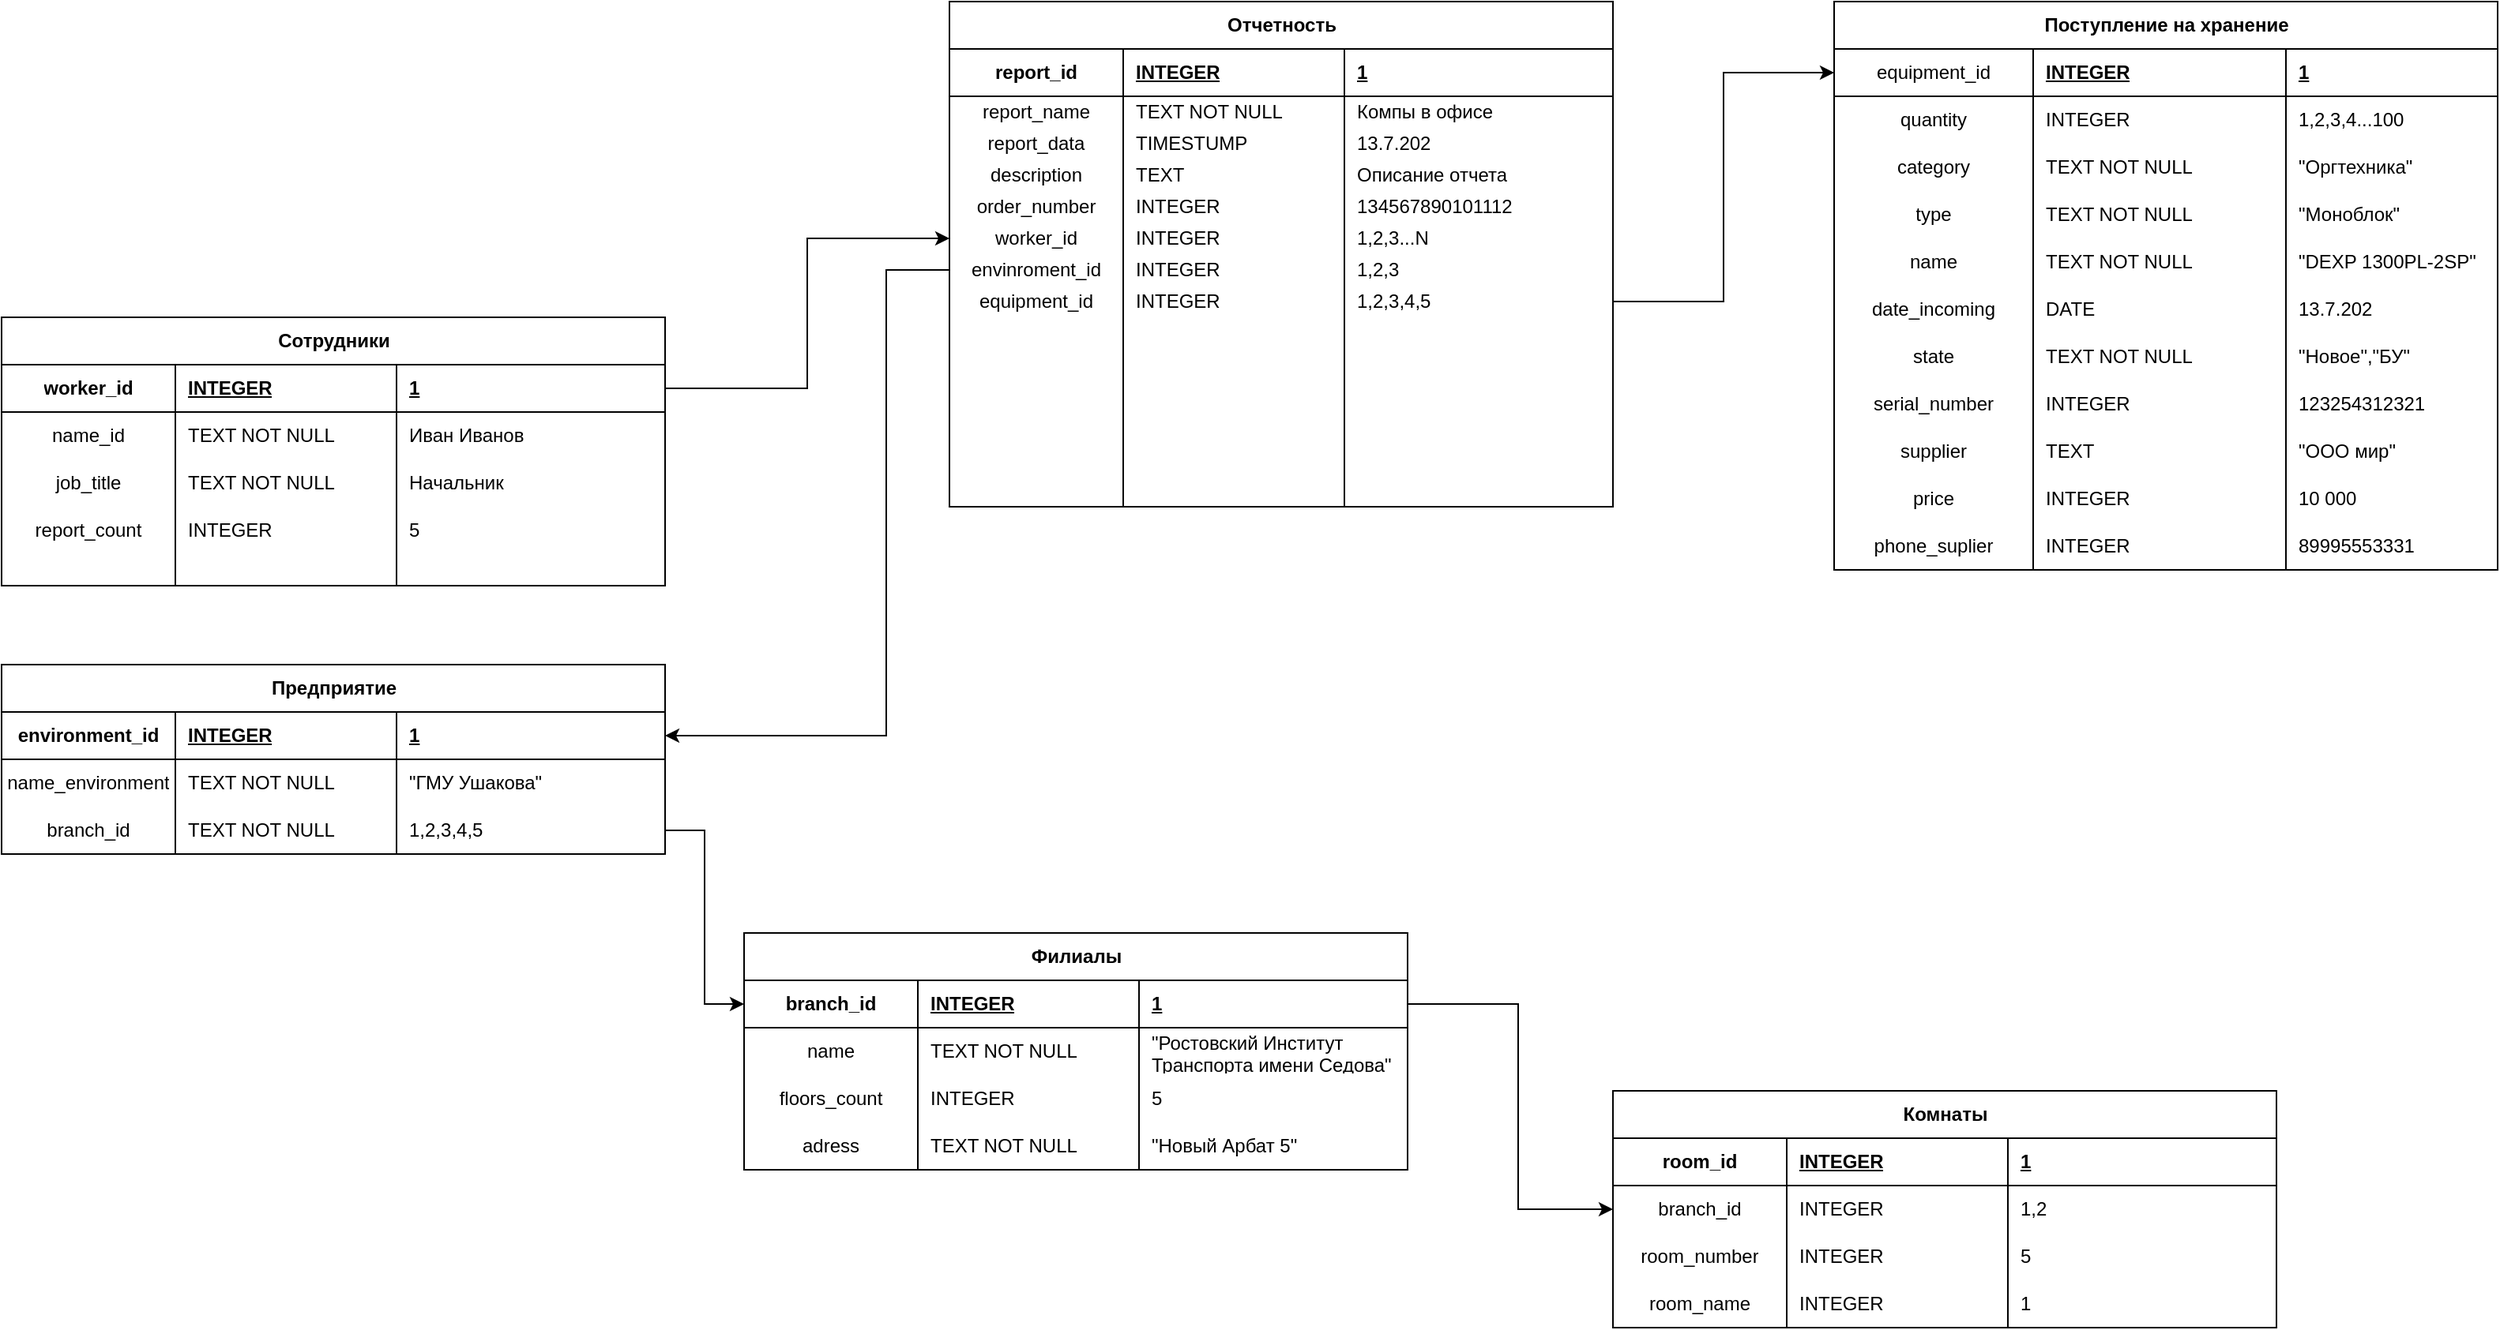<mxfile version="28.2.7">
  <diagram name="Страница — 1" id="CjWz2tC5vTAlIrAhMY2N">
    <mxGraphModel dx="1141" dy="1848" grid="1" gridSize="10" guides="1" tooltips="1" connect="1" arrows="1" fold="1" page="1" pageScale="1" pageWidth="827" pageHeight="1169" math="0" shadow="0">
      <root>
        <mxCell id="0" />
        <mxCell id="1" parent="0" />
        <mxCell id="oYcQTu98-qB6ktQkacjE-2" value="Сотрудники" style="shape=table;startSize=30;container=1;collapsible=1;childLayout=tableLayout;fixedRows=1;rowLines=0;fontStyle=1;align=center;resizeLast=1;html=1;columnLines=1;resizeLastRow=0;absoluteArcSize=0;noLabel=0;snapToPoint=0;" parent="1" vertex="1">
          <mxGeometry x="160" y="-660" width="420" height="170" as="geometry">
            <mxRectangle x="270" y="-610" width="110" height="30" as="alternateBounds" />
          </mxGeometry>
        </mxCell>
        <mxCell id="oYcQTu98-qB6ktQkacjE-3" value="" style="shape=tableRow;horizontal=0;startSize=0;swimlaneHead=0;swimlaneBody=0;fillColor=none;collapsible=0;dropTarget=0;points=[[0,0.5],[1,0.5]];portConstraint=eastwest;top=0;left=0;right=0;bottom=1;" parent="oYcQTu98-qB6ktQkacjE-2" vertex="1">
          <mxGeometry y="30" width="420" height="30" as="geometry" />
        </mxCell>
        <mxCell id="oYcQTu98-qB6ktQkacjE-4" value="worker_id" style="shape=partialRectangle;connectable=0;fillColor=none;top=0;left=0;bottom=0;right=0;fontStyle=1;overflow=hidden;whiteSpace=wrap;html=1;" parent="oYcQTu98-qB6ktQkacjE-3" vertex="1">
          <mxGeometry width="110" height="30" as="geometry">
            <mxRectangle width="110" height="30" as="alternateBounds" />
          </mxGeometry>
        </mxCell>
        <mxCell id="oYcQTu98-qB6ktQkacjE-5" value="INTEGER" style="shape=partialRectangle;connectable=0;fillColor=none;top=0;left=0;bottom=0;right=0;align=left;spacingLeft=6;fontStyle=5;overflow=hidden;whiteSpace=wrap;html=1;" parent="oYcQTu98-qB6ktQkacjE-3" vertex="1">
          <mxGeometry x="110" width="140" height="30" as="geometry">
            <mxRectangle width="140" height="30" as="alternateBounds" />
          </mxGeometry>
        </mxCell>
        <mxCell id="oYcQTu98-qB6ktQkacjE-17" value="1" style="shape=partialRectangle;connectable=0;fillColor=none;top=0;left=0;bottom=0;right=0;align=left;spacingLeft=6;fontStyle=5;overflow=hidden;whiteSpace=wrap;html=1;" parent="oYcQTu98-qB6ktQkacjE-3" vertex="1">
          <mxGeometry x="250" width="170" height="30" as="geometry">
            <mxRectangle width="170" height="30" as="alternateBounds" />
          </mxGeometry>
        </mxCell>
        <mxCell id="oYcQTu98-qB6ktQkacjE-6" value="" style="shape=tableRow;horizontal=0;startSize=0;swimlaneHead=0;swimlaneBody=0;fillColor=none;collapsible=0;dropTarget=0;points=[[0,0.5],[1,0.5]];portConstraint=eastwest;top=0;left=0;right=0;bottom=0;" parent="oYcQTu98-qB6ktQkacjE-2" vertex="1">
          <mxGeometry y="60" width="420" height="30" as="geometry" />
        </mxCell>
        <mxCell id="oYcQTu98-qB6ktQkacjE-7" value="name_id" style="shape=partialRectangle;connectable=0;fillColor=none;top=0;left=0;bottom=0;right=0;editable=1;overflow=hidden;whiteSpace=wrap;html=1;" parent="oYcQTu98-qB6ktQkacjE-6" vertex="1">
          <mxGeometry width="110" height="30" as="geometry">
            <mxRectangle width="110" height="30" as="alternateBounds" />
          </mxGeometry>
        </mxCell>
        <mxCell id="oYcQTu98-qB6ktQkacjE-8" value="TEXT NOT NULL" style="shape=partialRectangle;connectable=0;fillColor=none;top=0;left=0;bottom=0;right=0;align=left;spacingLeft=6;overflow=hidden;whiteSpace=wrap;html=1;" parent="oYcQTu98-qB6ktQkacjE-6" vertex="1">
          <mxGeometry x="110" width="140" height="30" as="geometry">
            <mxRectangle width="140" height="30" as="alternateBounds" />
          </mxGeometry>
        </mxCell>
        <mxCell id="oYcQTu98-qB6ktQkacjE-18" value="Иван Иванов" style="shape=partialRectangle;connectable=0;fillColor=none;top=0;left=0;bottom=0;right=0;align=left;spacingLeft=6;overflow=hidden;whiteSpace=wrap;html=1;" parent="oYcQTu98-qB6ktQkacjE-6" vertex="1">
          <mxGeometry x="250" width="170" height="30" as="geometry">
            <mxRectangle width="170" height="30" as="alternateBounds" />
          </mxGeometry>
        </mxCell>
        <mxCell id="oYcQTu98-qB6ktQkacjE-9" value="" style="shape=tableRow;horizontal=0;startSize=0;swimlaneHead=0;swimlaneBody=0;fillColor=none;collapsible=0;dropTarget=0;points=[[0,0.5],[1,0.5]];portConstraint=eastwest;top=0;left=0;right=0;bottom=0;" parent="oYcQTu98-qB6ktQkacjE-2" vertex="1">
          <mxGeometry y="90" width="420" height="30" as="geometry" />
        </mxCell>
        <mxCell id="oYcQTu98-qB6ktQkacjE-10" value="job_title" style="shape=partialRectangle;connectable=0;fillColor=none;top=0;left=0;bottom=0;right=0;editable=1;overflow=hidden;whiteSpace=wrap;html=1;" parent="oYcQTu98-qB6ktQkacjE-9" vertex="1">
          <mxGeometry width="110" height="30" as="geometry">
            <mxRectangle width="110" height="30" as="alternateBounds" />
          </mxGeometry>
        </mxCell>
        <mxCell id="oYcQTu98-qB6ktQkacjE-11" value="TEXT NOT NULL" style="shape=partialRectangle;connectable=0;fillColor=none;top=0;left=0;bottom=0;right=0;align=left;spacingLeft=6;overflow=hidden;whiteSpace=wrap;html=1;" parent="oYcQTu98-qB6ktQkacjE-9" vertex="1">
          <mxGeometry x="110" width="140" height="30" as="geometry">
            <mxRectangle width="140" height="30" as="alternateBounds" />
          </mxGeometry>
        </mxCell>
        <mxCell id="oYcQTu98-qB6ktQkacjE-19" value="Начальник&amp;nbsp;" style="shape=partialRectangle;connectable=0;fillColor=none;top=0;left=0;bottom=0;right=0;align=left;spacingLeft=6;overflow=hidden;whiteSpace=wrap;html=1;" parent="oYcQTu98-qB6ktQkacjE-9" vertex="1">
          <mxGeometry x="250" width="170" height="30" as="geometry">
            <mxRectangle width="170" height="30" as="alternateBounds" />
          </mxGeometry>
        </mxCell>
        <mxCell id="oYcQTu98-qB6ktQkacjE-12" value="" style="shape=tableRow;horizontal=0;startSize=0;swimlaneHead=0;swimlaneBody=0;fillColor=none;collapsible=0;dropTarget=0;points=[[0,0.5],[1,0.5]];portConstraint=eastwest;top=0;left=0;right=0;bottom=0;" parent="oYcQTu98-qB6ktQkacjE-2" vertex="1">
          <mxGeometry y="120" width="420" height="30" as="geometry" />
        </mxCell>
        <mxCell id="oYcQTu98-qB6ktQkacjE-13" value="report_count" style="shape=partialRectangle;connectable=0;fillColor=none;top=0;left=0;bottom=0;right=0;editable=1;overflow=hidden;whiteSpace=wrap;html=1;" parent="oYcQTu98-qB6ktQkacjE-12" vertex="1">
          <mxGeometry width="110" height="30" as="geometry">
            <mxRectangle width="110" height="30" as="alternateBounds" />
          </mxGeometry>
        </mxCell>
        <mxCell id="oYcQTu98-qB6ktQkacjE-14" value="INTEGER" style="shape=partialRectangle;connectable=0;fillColor=none;top=0;left=0;bottom=0;right=0;align=left;spacingLeft=6;overflow=hidden;whiteSpace=wrap;html=1;" parent="oYcQTu98-qB6ktQkacjE-12" vertex="1">
          <mxGeometry x="110" width="140" height="30" as="geometry">
            <mxRectangle width="140" height="30" as="alternateBounds" />
          </mxGeometry>
        </mxCell>
        <mxCell id="oYcQTu98-qB6ktQkacjE-20" value="5&amp;nbsp;" style="shape=partialRectangle;connectable=0;fillColor=none;top=0;left=0;bottom=0;right=0;align=left;spacingLeft=6;overflow=hidden;whiteSpace=wrap;html=1;" parent="oYcQTu98-qB6ktQkacjE-12" vertex="1">
          <mxGeometry x="250" width="170" height="30" as="geometry">
            <mxRectangle width="170" height="30" as="alternateBounds" />
          </mxGeometry>
        </mxCell>
        <mxCell id="oYcQTu98-qB6ktQkacjE-21" style="shape=tableRow;horizontal=0;startSize=0;swimlaneHead=0;swimlaneBody=0;fillColor=none;collapsible=0;dropTarget=0;points=[[0,0.5],[1,0.5]];portConstraint=eastwest;top=0;left=0;right=0;bottom=0;" parent="oYcQTu98-qB6ktQkacjE-2" vertex="1">
          <mxGeometry y="150" width="420" height="20" as="geometry" />
        </mxCell>
        <mxCell id="oYcQTu98-qB6ktQkacjE-22" value="" style="shape=partialRectangle;connectable=0;fillColor=none;top=0;left=0;bottom=0;right=0;editable=1;overflow=hidden;whiteSpace=wrap;html=1;" parent="oYcQTu98-qB6ktQkacjE-21" vertex="1">
          <mxGeometry width="110" height="20" as="geometry">
            <mxRectangle width="110" height="20" as="alternateBounds" />
          </mxGeometry>
        </mxCell>
        <mxCell id="oYcQTu98-qB6ktQkacjE-23" value="" style="shape=partialRectangle;connectable=0;fillColor=none;top=0;left=0;bottom=0;right=0;align=left;spacingLeft=6;overflow=hidden;whiteSpace=wrap;html=1;" parent="oYcQTu98-qB6ktQkacjE-21" vertex="1">
          <mxGeometry x="110" width="140" height="20" as="geometry">
            <mxRectangle width="140" height="20" as="alternateBounds" />
          </mxGeometry>
        </mxCell>
        <mxCell id="oYcQTu98-qB6ktQkacjE-24" value="" style="shape=partialRectangle;connectable=0;fillColor=none;top=0;left=0;bottom=0;right=0;align=left;spacingLeft=6;overflow=hidden;whiteSpace=wrap;html=1;" parent="oYcQTu98-qB6ktQkacjE-21" vertex="1">
          <mxGeometry x="250" width="170" height="20" as="geometry">
            <mxRectangle width="170" height="20" as="alternateBounds" />
          </mxGeometry>
        </mxCell>
        <mxCell id="Lwg8BeiWalm_nrqbkoAB-5" value="Отчетность" style="shape=table;startSize=30;container=1;collapsible=1;childLayout=tableLayout;fixedRows=1;rowLines=0;fontStyle=1;align=center;resizeLast=1;html=1;columnLines=1;resizeLastRow=0;absoluteArcSize=0;noLabel=0;snapToPoint=0;" vertex="1" parent="1">
          <mxGeometry x="760" y="-860" width="420" height="320" as="geometry" />
        </mxCell>
        <mxCell id="Lwg8BeiWalm_nrqbkoAB-6" value="" style="shape=tableRow;horizontal=0;startSize=0;swimlaneHead=0;swimlaneBody=0;fillColor=none;collapsible=0;dropTarget=0;points=[[0,0.5],[1,0.5]];portConstraint=eastwest;top=0;left=0;right=0;bottom=1;" vertex="1" parent="Lwg8BeiWalm_nrqbkoAB-5">
          <mxGeometry y="30" width="420" height="30" as="geometry" />
        </mxCell>
        <mxCell id="Lwg8BeiWalm_nrqbkoAB-7" value="report_id" style="shape=partialRectangle;connectable=0;fillColor=none;top=0;left=0;bottom=0;right=0;fontStyle=1;overflow=hidden;whiteSpace=wrap;html=1;" vertex="1" parent="Lwg8BeiWalm_nrqbkoAB-6">
          <mxGeometry width="110" height="30" as="geometry">
            <mxRectangle width="110" height="30" as="alternateBounds" />
          </mxGeometry>
        </mxCell>
        <mxCell id="Lwg8BeiWalm_nrqbkoAB-8" value="INTEGER" style="shape=partialRectangle;connectable=0;fillColor=none;top=0;left=0;bottom=0;right=0;align=left;spacingLeft=6;fontStyle=5;overflow=hidden;whiteSpace=wrap;html=1;" vertex="1" parent="Lwg8BeiWalm_nrqbkoAB-6">
          <mxGeometry x="110" width="140" height="30" as="geometry">
            <mxRectangle width="140" height="30" as="alternateBounds" />
          </mxGeometry>
        </mxCell>
        <mxCell id="Lwg8BeiWalm_nrqbkoAB-9" value="1" style="shape=partialRectangle;connectable=0;fillColor=none;top=0;left=0;bottom=0;right=0;align=left;spacingLeft=6;fontStyle=5;overflow=hidden;whiteSpace=wrap;html=1;" vertex="1" parent="Lwg8BeiWalm_nrqbkoAB-6">
          <mxGeometry x="250" width="170" height="30" as="geometry">
            <mxRectangle width="170" height="30" as="alternateBounds" />
          </mxGeometry>
        </mxCell>
        <mxCell id="Lwg8BeiWalm_nrqbkoAB-10" value="" style="shape=tableRow;horizontal=0;startSize=0;swimlaneHead=0;swimlaneBody=0;fillColor=none;collapsible=0;dropTarget=0;points=[[0,0.5],[1,0.5]];portConstraint=eastwest;top=0;left=0;right=0;bottom=0;" vertex="1" parent="Lwg8BeiWalm_nrqbkoAB-5">
          <mxGeometry y="60" width="420" height="20" as="geometry" />
        </mxCell>
        <mxCell id="Lwg8BeiWalm_nrqbkoAB-11" value="report_name" style="shape=partialRectangle;connectable=0;fillColor=none;top=0;left=0;bottom=0;right=0;editable=1;overflow=hidden;whiteSpace=wrap;html=1;" vertex="1" parent="Lwg8BeiWalm_nrqbkoAB-10">
          <mxGeometry width="110" height="20" as="geometry">
            <mxRectangle width="110" height="20" as="alternateBounds" />
          </mxGeometry>
        </mxCell>
        <mxCell id="Lwg8BeiWalm_nrqbkoAB-12" value="TEXT NOT NULL" style="shape=partialRectangle;connectable=0;fillColor=none;top=0;left=0;bottom=0;right=0;align=left;spacingLeft=6;overflow=hidden;whiteSpace=wrap;html=1;" vertex="1" parent="Lwg8BeiWalm_nrqbkoAB-10">
          <mxGeometry x="110" width="140" height="20" as="geometry">
            <mxRectangle width="140" height="20" as="alternateBounds" />
          </mxGeometry>
        </mxCell>
        <mxCell id="Lwg8BeiWalm_nrqbkoAB-13" value="Компы в офисе" style="shape=partialRectangle;connectable=0;fillColor=none;top=0;left=0;bottom=0;right=0;align=left;spacingLeft=6;overflow=hidden;whiteSpace=wrap;html=1;" vertex="1" parent="Lwg8BeiWalm_nrqbkoAB-10">
          <mxGeometry x="250" width="170" height="20" as="geometry">
            <mxRectangle width="170" height="20" as="alternateBounds" />
          </mxGeometry>
        </mxCell>
        <mxCell id="Lwg8BeiWalm_nrqbkoAB-14" value="" style="shape=tableRow;horizontal=0;startSize=0;swimlaneHead=0;swimlaneBody=0;fillColor=none;collapsible=0;dropTarget=0;points=[[0,0.5],[1,0.5]];portConstraint=eastwest;top=0;left=0;right=0;bottom=0;" vertex="1" parent="Lwg8BeiWalm_nrqbkoAB-5">
          <mxGeometry y="80" width="420" height="20" as="geometry" />
        </mxCell>
        <mxCell id="Lwg8BeiWalm_nrqbkoAB-15" value="report_data" style="shape=partialRectangle;connectable=0;fillColor=none;top=0;left=0;bottom=0;right=0;editable=1;overflow=hidden;whiteSpace=wrap;html=1;" vertex="1" parent="Lwg8BeiWalm_nrqbkoAB-14">
          <mxGeometry width="110" height="20" as="geometry">
            <mxRectangle width="110" height="20" as="alternateBounds" />
          </mxGeometry>
        </mxCell>
        <mxCell id="Lwg8BeiWalm_nrqbkoAB-16" value="TIMESTUMP" style="shape=partialRectangle;connectable=0;fillColor=none;top=0;left=0;bottom=0;right=0;align=left;spacingLeft=6;overflow=hidden;whiteSpace=wrap;html=1;" vertex="1" parent="Lwg8BeiWalm_nrqbkoAB-14">
          <mxGeometry x="110" width="140" height="20" as="geometry">
            <mxRectangle width="140" height="20" as="alternateBounds" />
          </mxGeometry>
        </mxCell>
        <mxCell id="Lwg8BeiWalm_nrqbkoAB-17" value="13.7.202" style="shape=partialRectangle;connectable=0;fillColor=none;top=0;left=0;bottom=0;right=0;align=left;spacingLeft=6;overflow=hidden;whiteSpace=wrap;html=1;" vertex="1" parent="Lwg8BeiWalm_nrqbkoAB-14">
          <mxGeometry x="250" width="170" height="20" as="geometry">
            <mxRectangle width="170" height="20" as="alternateBounds" />
          </mxGeometry>
        </mxCell>
        <mxCell id="Lwg8BeiWalm_nrqbkoAB-18" value="" style="shape=tableRow;horizontal=0;startSize=0;swimlaneHead=0;swimlaneBody=0;fillColor=none;collapsible=0;dropTarget=0;points=[[0,0.5],[1,0.5]];portConstraint=eastwest;top=0;left=0;right=0;bottom=0;" vertex="1" parent="Lwg8BeiWalm_nrqbkoAB-5">
          <mxGeometry y="100" width="420" height="20" as="geometry" />
        </mxCell>
        <mxCell id="Lwg8BeiWalm_nrqbkoAB-19" value="description" style="shape=partialRectangle;connectable=0;fillColor=none;top=0;left=0;bottom=0;right=0;editable=1;overflow=hidden;whiteSpace=wrap;html=1;" vertex="1" parent="Lwg8BeiWalm_nrqbkoAB-18">
          <mxGeometry width="110" height="20" as="geometry">
            <mxRectangle width="110" height="20" as="alternateBounds" />
          </mxGeometry>
        </mxCell>
        <mxCell id="Lwg8BeiWalm_nrqbkoAB-20" value="TEXT" style="shape=partialRectangle;connectable=0;fillColor=none;top=0;left=0;bottom=0;right=0;align=left;spacingLeft=6;overflow=hidden;whiteSpace=wrap;html=1;" vertex="1" parent="Lwg8BeiWalm_nrqbkoAB-18">
          <mxGeometry x="110" width="140" height="20" as="geometry">
            <mxRectangle width="140" height="20" as="alternateBounds" />
          </mxGeometry>
        </mxCell>
        <mxCell id="Lwg8BeiWalm_nrqbkoAB-21" value="Описание отчета" style="shape=partialRectangle;connectable=0;fillColor=none;top=0;left=0;bottom=0;right=0;align=left;spacingLeft=6;overflow=hidden;whiteSpace=wrap;html=1;" vertex="1" parent="Lwg8BeiWalm_nrqbkoAB-18">
          <mxGeometry x="250" width="170" height="20" as="geometry">
            <mxRectangle width="170" height="20" as="alternateBounds" />
          </mxGeometry>
        </mxCell>
        <mxCell id="Lwg8BeiWalm_nrqbkoAB-22" style="shape=tableRow;horizontal=0;startSize=0;swimlaneHead=0;swimlaneBody=0;fillColor=none;collapsible=0;dropTarget=0;points=[[0,0.5],[1,0.5]];portConstraint=eastwest;top=0;left=0;right=0;bottom=0;" vertex="1" parent="Lwg8BeiWalm_nrqbkoAB-5">
          <mxGeometry y="120" width="420" height="20" as="geometry" />
        </mxCell>
        <mxCell id="Lwg8BeiWalm_nrqbkoAB-23" value="order_number" style="shape=partialRectangle;connectable=0;fillColor=none;top=0;left=0;bottom=0;right=0;editable=1;overflow=hidden;whiteSpace=wrap;html=1;" vertex="1" parent="Lwg8BeiWalm_nrqbkoAB-22">
          <mxGeometry width="110" height="20" as="geometry">
            <mxRectangle width="110" height="20" as="alternateBounds" />
          </mxGeometry>
        </mxCell>
        <mxCell id="Lwg8BeiWalm_nrqbkoAB-24" value="INTEGER" style="shape=partialRectangle;connectable=0;fillColor=none;top=0;left=0;bottom=0;right=0;align=left;spacingLeft=6;overflow=hidden;whiteSpace=wrap;html=1;" vertex="1" parent="Lwg8BeiWalm_nrqbkoAB-22">
          <mxGeometry x="110" width="140" height="20" as="geometry">
            <mxRectangle width="140" height="20" as="alternateBounds" />
          </mxGeometry>
        </mxCell>
        <mxCell id="Lwg8BeiWalm_nrqbkoAB-25" value="134567890101112" style="shape=partialRectangle;connectable=0;fillColor=none;top=0;left=0;bottom=0;right=0;align=left;spacingLeft=6;overflow=hidden;whiteSpace=wrap;html=1;" vertex="1" parent="Lwg8BeiWalm_nrqbkoAB-22">
          <mxGeometry x="250" width="170" height="20" as="geometry">
            <mxRectangle width="170" height="20" as="alternateBounds" />
          </mxGeometry>
        </mxCell>
        <mxCell id="Lwg8BeiWalm_nrqbkoAB-26" style="shape=tableRow;horizontal=0;startSize=0;swimlaneHead=0;swimlaneBody=0;fillColor=none;collapsible=0;dropTarget=0;points=[[0,0.5],[1,0.5]];portConstraint=eastwest;top=0;left=0;right=0;bottom=0;" vertex="1" parent="Lwg8BeiWalm_nrqbkoAB-5">
          <mxGeometry y="140" width="420" height="20" as="geometry" />
        </mxCell>
        <mxCell id="Lwg8BeiWalm_nrqbkoAB-27" value="worker_id" style="shape=partialRectangle;connectable=0;fillColor=none;top=0;left=0;bottom=0;right=0;editable=1;overflow=hidden;whiteSpace=wrap;html=1;" vertex="1" parent="Lwg8BeiWalm_nrqbkoAB-26">
          <mxGeometry width="110" height="20" as="geometry">
            <mxRectangle width="110" height="20" as="alternateBounds" />
          </mxGeometry>
        </mxCell>
        <mxCell id="Lwg8BeiWalm_nrqbkoAB-28" value="INTEGER" style="shape=partialRectangle;connectable=0;fillColor=none;top=0;left=0;bottom=0;right=0;align=left;spacingLeft=6;overflow=hidden;whiteSpace=wrap;html=1;" vertex="1" parent="Lwg8BeiWalm_nrqbkoAB-26">
          <mxGeometry x="110" width="140" height="20" as="geometry">
            <mxRectangle width="140" height="20" as="alternateBounds" />
          </mxGeometry>
        </mxCell>
        <mxCell id="Lwg8BeiWalm_nrqbkoAB-29" value="1,2,3...N" style="shape=partialRectangle;connectable=0;fillColor=none;top=0;left=0;bottom=0;right=0;align=left;spacingLeft=6;overflow=hidden;whiteSpace=wrap;html=1;" vertex="1" parent="Lwg8BeiWalm_nrqbkoAB-26">
          <mxGeometry x="250" width="170" height="20" as="geometry">
            <mxRectangle width="170" height="20" as="alternateBounds" />
          </mxGeometry>
        </mxCell>
        <mxCell id="Lwg8BeiWalm_nrqbkoAB-34" style="shape=tableRow;horizontal=0;startSize=0;swimlaneHead=0;swimlaneBody=0;fillColor=none;collapsible=0;dropTarget=0;points=[[0,0.5],[1,0.5]];portConstraint=eastwest;top=0;left=0;right=0;bottom=0;" vertex="1" parent="Lwg8BeiWalm_nrqbkoAB-5">
          <mxGeometry y="160" width="420" height="20" as="geometry" />
        </mxCell>
        <mxCell id="Lwg8BeiWalm_nrqbkoAB-35" value="envinroment_id" style="shape=partialRectangle;connectable=0;fillColor=none;top=0;left=0;bottom=0;right=0;editable=1;overflow=hidden;whiteSpace=wrap;html=1;" vertex="1" parent="Lwg8BeiWalm_nrqbkoAB-34">
          <mxGeometry width="110" height="20" as="geometry">
            <mxRectangle width="110" height="20" as="alternateBounds" />
          </mxGeometry>
        </mxCell>
        <mxCell id="Lwg8BeiWalm_nrqbkoAB-36" value="INTEGER" style="shape=partialRectangle;connectable=0;fillColor=none;top=0;left=0;bottom=0;right=0;align=left;spacingLeft=6;overflow=hidden;whiteSpace=wrap;html=1;" vertex="1" parent="Lwg8BeiWalm_nrqbkoAB-34">
          <mxGeometry x="110" width="140" height="20" as="geometry">
            <mxRectangle width="140" height="20" as="alternateBounds" />
          </mxGeometry>
        </mxCell>
        <mxCell id="Lwg8BeiWalm_nrqbkoAB-37" value="1,2,3" style="shape=partialRectangle;connectable=0;fillColor=none;top=0;left=0;bottom=0;right=0;align=left;spacingLeft=6;overflow=hidden;whiteSpace=wrap;html=1;" vertex="1" parent="Lwg8BeiWalm_nrqbkoAB-34">
          <mxGeometry x="250" width="170" height="20" as="geometry">
            <mxRectangle width="170" height="20" as="alternateBounds" />
          </mxGeometry>
        </mxCell>
        <mxCell id="Lwg8BeiWalm_nrqbkoAB-38" style="shape=tableRow;horizontal=0;startSize=0;swimlaneHead=0;swimlaneBody=0;fillColor=none;collapsible=0;dropTarget=0;points=[[0,0.5],[1,0.5]];portConstraint=eastwest;top=0;left=0;right=0;bottom=0;" vertex="1" parent="Lwg8BeiWalm_nrqbkoAB-5">
          <mxGeometry y="180" width="420" height="20" as="geometry" />
        </mxCell>
        <mxCell id="Lwg8BeiWalm_nrqbkoAB-39" value="equipment_id" style="shape=partialRectangle;connectable=0;fillColor=none;top=0;left=0;bottom=0;right=0;editable=1;overflow=hidden;whiteSpace=wrap;html=1;" vertex="1" parent="Lwg8BeiWalm_nrqbkoAB-38">
          <mxGeometry width="110" height="20" as="geometry">
            <mxRectangle width="110" height="20" as="alternateBounds" />
          </mxGeometry>
        </mxCell>
        <mxCell id="Lwg8BeiWalm_nrqbkoAB-40" value="INTEGER" style="shape=partialRectangle;connectable=0;fillColor=none;top=0;left=0;bottom=0;right=0;align=left;spacingLeft=6;overflow=hidden;whiteSpace=wrap;html=1;" vertex="1" parent="Lwg8BeiWalm_nrqbkoAB-38">
          <mxGeometry x="110" width="140" height="20" as="geometry">
            <mxRectangle width="140" height="20" as="alternateBounds" />
          </mxGeometry>
        </mxCell>
        <mxCell id="Lwg8BeiWalm_nrqbkoAB-41" value="1,2,3,4,5" style="shape=partialRectangle;connectable=0;fillColor=none;top=0;left=0;bottom=0;right=0;align=left;spacingLeft=6;overflow=hidden;whiteSpace=wrap;html=1;" vertex="1" parent="Lwg8BeiWalm_nrqbkoAB-38">
          <mxGeometry x="250" width="170" height="20" as="geometry">
            <mxRectangle width="170" height="20" as="alternateBounds" />
          </mxGeometry>
        </mxCell>
        <mxCell id="Lwg8BeiWalm_nrqbkoAB-42" style="shape=tableRow;horizontal=0;startSize=0;swimlaneHead=0;swimlaneBody=0;fillColor=none;collapsible=0;dropTarget=0;points=[[0,0.5],[1,0.5]];portConstraint=eastwest;top=0;left=0;right=0;bottom=0;" vertex="1" parent="Lwg8BeiWalm_nrqbkoAB-5">
          <mxGeometry y="200" width="420" height="20" as="geometry" />
        </mxCell>
        <mxCell id="Lwg8BeiWalm_nrqbkoAB-43" style="shape=partialRectangle;connectable=0;fillColor=none;top=0;left=0;bottom=0;right=0;editable=1;overflow=hidden;whiteSpace=wrap;html=1;" vertex="1" parent="Lwg8BeiWalm_nrqbkoAB-42">
          <mxGeometry width="110" height="20" as="geometry">
            <mxRectangle width="110" height="20" as="alternateBounds" />
          </mxGeometry>
        </mxCell>
        <mxCell id="Lwg8BeiWalm_nrqbkoAB-44" style="shape=partialRectangle;connectable=0;fillColor=none;top=0;left=0;bottom=0;right=0;align=left;spacingLeft=6;overflow=hidden;whiteSpace=wrap;html=1;" vertex="1" parent="Lwg8BeiWalm_nrqbkoAB-42">
          <mxGeometry x="110" width="140" height="20" as="geometry">
            <mxRectangle width="140" height="20" as="alternateBounds" />
          </mxGeometry>
        </mxCell>
        <mxCell id="Lwg8BeiWalm_nrqbkoAB-45" style="shape=partialRectangle;connectable=0;fillColor=none;top=0;left=0;bottom=0;right=0;align=left;spacingLeft=6;overflow=hidden;whiteSpace=wrap;html=1;" vertex="1" parent="Lwg8BeiWalm_nrqbkoAB-42">
          <mxGeometry x="250" width="170" height="20" as="geometry">
            <mxRectangle width="170" height="20" as="alternateBounds" />
          </mxGeometry>
        </mxCell>
        <mxCell id="Lwg8BeiWalm_nrqbkoAB-46" style="shape=tableRow;horizontal=0;startSize=0;swimlaneHead=0;swimlaneBody=0;fillColor=none;collapsible=0;dropTarget=0;points=[[0,0.5],[1,0.5]];portConstraint=eastwest;top=0;left=0;right=0;bottom=0;" vertex="1" parent="Lwg8BeiWalm_nrqbkoAB-5">
          <mxGeometry y="220" width="420" height="20" as="geometry" />
        </mxCell>
        <mxCell id="Lwg8BeiWalm_nrqbkoAB-47" style="shape=partialRectangle;connectable=0;fillColor=none;top=0;left=0;bottom=0;right=0;editable=1;overflow=hidden;whiteSpace=wrap;html=1;" vertex="1" parent="Lwg8BeiWalm_nrqbkoAB-46">
          <mxGeometry width="110" height="20" as="geometry">
            <mxRectangle width="110" height="20" as="alternateBounds" />
          </mxGeometry>
        </mxCell>
        <mxCell id="Lwg8BeiWalm_nrqbkoAB-48" style="shape=partialRectangle;connectable=0;fillColor=none;top=0;left=0;bottom=0;right=0;align=left;spacingLeft=6;overflow=hidden;whiteSpace=wrap;html=1;" vertex="1" parent="Lwg8BeiWalm_nrqbkoAB-46">
          <mxGeometry x="110" width="140" height="20" as="geometry">
            <mxRectangle width="140" height="20" as="alternateBounds" />
          </mxGeometry>
        </mxCell>
        <mxCell id="Lwg8BeiWalm_nrqbkoAB-49" style="shape=partialRectangle;connectable=0;fillColor=none;top=0;left=0;bottom=0;right=0;align=left;spacingLeft=6;overflow=hidden;whiteSpace=wrap;html=1;" vertex="1" parent="Lwg8BeiWalm_nrqbkoAB-46">
          <mxGeometry x="250" width="170" height="20" as="geometry">
            <mxRectangle width="170" height="20" as="alternateBounds" />
          </mxGeometry>
        </mxCell>
        <mxCell id="Lwg8BeiWalm_nrqbkoAB-50" style="shape=tableRow;horizontal=0;startSize=0;swimlaneHead=0;swimlaneBody=0;fillColor=none;collapsible=0;dropTarget=0;points=[[0,0.5],[1,0.5]];portConstraint=eastwest;top=0;left=0;right=0;bottom=0;" vertex="1" parent="Lwg8BeiWalm_nrqbkoAB-5">
          <mxGeometry y="240" width="420" height="20" as="geometry" />
        </mxCell>
        <mxCell id="Lwg8BeiWalm_nrqbkoAB-51" style="shape=partialRectangle;connectable=0;fillColor=none;top=0;left=0;bottom=0;right=0;editable=1;overflow=hidden;whiteSpace=wrap;html=1;" vertex="1" parent="Lwg8BeiWalm_nrqbkoAB-50">
          <mxGeometry width="110" height="20" as="geometry">
            <mxRectangle width="110" height="20" as="alternateBounds" />
          </mxGeometry>
        </mxCell>
        <mxCell id="Lwg8BeiWalm_nrqbkoAB-52" style="shape=partialRectangle;connectable=0;fillColor=none;top=0;left=0;bottom=0;right=0;align=left;spacingLeft=6;overflow=hidden;whiteSpace=wrap;html=1;" vertex="1" parent="Lwg8BeiWalm_nrqbkoAB-50">
          <mxGeometry x="110" width="140" height="20" as="geometry">
            <mxRectangle width="140" height="20" as="alternateBounds" />
          </mxGeometry>
        </mxCell>
        <mxCell id="Lwg8BeiWalm_nrqbkoAB-53" style="shape=partialRectangle;connectable=0;fillColor=none;top=0;left=0;bottom=0;right=0;align=left;spacingLeft=6;overflow=hidden;whiteSpace=wrap;html=1;" vertex="1" parent="Lwg8BeiWalm_nrqbkoAB-50">
          <mxGeometry x="250" width="170" height="20" as="geometry">
            <mxRectangle width="170" height="20" as="alternateBounds" />
          </mxGeometry>
        </mxCell>
        <mxCell id="Lwg8BeiWalm_nrqbkoAB-54" style="shape=tableRow;horizontal=0;startSize=0;swimlaneHead=0;swimlaneBody=0;fillColor=none;collapsible=0;dropTarget=0;points=[[0,0.5],[1,0.5]];portConstraint=eastwest;top=0;left=0;right=0;bottom=0;" vertex="1" parent="Lwg8BeiWalm_nrqbkoAB-5">
          <mxGeometry y="260" width="420" height="20" as="geometry" />
        </mxCell>
        <mxCell id="Lwg8BeiWalm_nrqbkoAB-55" style="shape=partialRectangle;connectable=0;fillColor=none;top=0;left=0;bottom=0;right=0;editable=1;overflow=hidden;whiteSpace=wrap;html=1;" vertex="1" parent="Lwg8BeiWalm_nrqbkoAB-54">
          <mxGeometry width="110" height="20" as="geometry">
            <mxRectangle width="110" height="20" as="alternateBounds" />
          </mxGeometry>
        </mxCell>
        <mxCell id="Lwg8BeiWalm_nrqbkoAB-56" style="shape=partialRectangle;connectable=0;fillColor=none;top=0;left=0;bottom=0;right=0;align=left;spacingLeft=6;overflow=hidden;whiteSpace=wrap;html=1;" vertex="1" parent="Lwg8BeiWalm_nrqbkoAB-54">
          <mxGeometry x="110" width="140" height="20" as="geometry">
            <mxRectangle width="140" height="20" as="alternateBounds" />
          </mxGeometry>
        </mxCell>
        <mxCell id="Lwg8BeiWalm_nrqbkoAB-57" style="shape=partialRectangle;connectable=0;fillColor=none;top=0;left=0;bottom=0;right=0;align=left;spacingLeft=6;overflow=hidden;whiteSpace=wrap;html=1;" vertex="1" parent="Lwg8BeiWalm_nrqbkoAB-54">
          <mxGeometry x="250" width="170" height="20" as="geometry">
            <mxRectangle width="170" height="20" as="alternateBounds" />
          </mxGeometry>
        </mxCell>
        <mxCell id="Lwg8BeiWalm_nrqbkoAB-58" style="shape=tableRow;horizontal=0;startSize=0;swimlaneHead=0;swimlaneBody=0;fillColor=none;collapsible=0;dropTarget=0;points=[[0,0.5],[1,0.5]];portConstraint=eastwest;top=0;left=0;right=0;bottom=0;" vertex="1" parent="Lwg8BeiWalm_nrqbkoAB-5">
          <mxGeometry y="280" width="420" height="20" as="geometry" />
        </mxCell>
        <mxCell id="Lwg8BeiWalm_nrqbkoAB-59" style="shape=partialRectangle;connectable=0;fillColor=none;top=0;left=0;bottom=0;right=0;editable=1;overflow=hidden;whiteSpace=wrap;html=1;" vertex="1" parent="Lwg8BeiWalm_nrqbkoAB-58">
          <mxGeometry width="110" height="20" as="geometry">
            <mxRectangle width="110" height="20" as="alternateBounds" />
          </mxGeometry>
        </mxCell>
        <mxCell id="Lwg8BeiWalm_nrqbkoAB-60" style="shape=partialRectangle;connectable=0;fillColor=none;top=0;left=0;bottom=0;right=0;align=left;spacingLeft=6;overflow=hidden;whiteSpace=wrap;html=1;" vertex="1" parent="Lwg8BeiWalm_nrqbkoAB-58">
          <mxGeometry x="110" width="140" height="20" as="geometry">
            <mxRectangle width="140" height="20" as="alternateBounds" />
          </mxGeometry>
        </mxCell>
        <mxCell id="Lwg8BeiWalm_nrqbkoAB-61" style="shape=partialRectangle;connectable=0;fillColor=none;top=0;left=0;bottom=0;right=0;align=left;spacingLeft=6;overflow=hidden;whiteSpace=wrap;html=1;" vertex="1" parent="Lwg8BeiWalm_nrqbkoAB-58">
          <mxGeometry x="250" width="170" height="20" as="geometry">
            <mxRectangle width="170" height="20" as="alternateBounds" />
          </mxGeometry>
        </mxCell>
        <mxCell id="Lwg8BeiWalm_nrqbkoAB-62" style="shape=tableRow;horizontal=0;startSize=0;swimlaneHead=0;swimlaneBody=0;fillColor=none;collapsible=0;dropTarget=0;points=[[0,0.5],[1,0.5]];portConstraint=eastwest;top=0;left=0;right=0;bottom=0;" vertex="1" parent="Lwg8BeiWalm_nrqbkoAB-5">
          <mxGeometry y="300" width="420" height="20" as="geometry" />
        </mxCell>
        <mxCell id="Lwg8BeiWalm_nrqbkoAB-63" style="shape=partialRectangle;connectable=0;fillColor=none;top=0;left=0;bottom=0;right=0;editable=1;overflow=hidden;whiteSpace=wrap;html=1;" vertex="1" parent="Lwg8BeiWalm_nrqbkoAB-62">
          <mxGeometry width="110" height="20" as="geometry">
            <mxRectangle width="110" height="20" as="alternateBounds" />
          </mxGeometry>
        </mxCell>
        <mxCell id="Lwg8BeiWalm_nrqbkoAB-64" style="shape=partialRectangle;connectable=0;fillColor=none;top=0;left=0;bottom=0;right=0;align=left;spacingLeft=6;overflow=hidden;whiteSpace=wrap;html=1;" vertex="1" parent="Lwg8BeiWalm_nrqbkoAB-62">
          <mxGeometry x="110" width="140" height="20" as="geometry">
            <mxRectangle width="140" height="20" as="alternateBounds" />
          </mxGeometry>
        </mxCell>
        <mxCell id="Lwg8BeiWalm_nrqbkoAB-65" style="shape=partialRectangle;connectable=0;fillColor=none;top=0;left=0;bottom=0;right=0;align=left;spacingLeft=6;overflow=hidden;whiteSpace=wrap;html=1;" vertex="1" parent="Lwg8BeiWalm_nrqbkoAB-62">
          <mxGeometry x="250" width="170" height="20" as="geometry">
            <mxRectangle width="170" height="20" as="alternateBounds" />
          </mxGeometry>
        </mxCell>
        <mxCell id="Lwg8BeiWalm_nrqbkoAB-72" value="Предприятие" style="shape=table;startSize=30;container=1;collapsible=1;childLayout=tableLayout;fixedRows=1;rowLines=0;fontStyle=1;align=center;resizeLast=1;html=1;columnLines=1;resizeLastRow=0;absoluteArcSize=0;noLabel=0;snapToPoint=0;" vertex="1" parent="1">
          <mxGeometry x="160" y="-440" width="420" height="120" as="geometry" />
        </mxCell>
        <mxCell id="Lwg8BeiWalm_nrqbkoAB-73" value="" style="shape=tableRow;horizontal=0;startSize=0;swimlaneHead=0;swimlaneBody=0;fillColor=none;collapsible=0;dropTarget=0;points=[[0,0.5],[1,0.5]];portConstraint=eastwest;top=0;left=0;right=0;bottom=1;" vertex="1" parent="Lwg8BeiWalm_nrqbkoAB-72">
          <mxGeometry y="30" width="420" height="30" as="geometry" />
        </mxCell>
        <mxCell id="Lwg8BeiWalm_nrqbkoAB-74" value="environment_id" style="shape=partialRectangle;connectable=0;fillColor=none;top=0;left=0;bottom=0;right=0;fontStyle=1;overflow=hidden;whiteSpace=wrap;html=1;" vertex="1" parent="Lwg8BeiWalm_nrqbkoAB-73">
          <mxGeometry width="110" height="30" as="geometry">
            <mxRectangle width="110" height="30" as="alternateBounds" />
          </mxGeometry>
        </mxCell>
        <mxCell id="Lwg8BeiWalm_nrqbkoAB-75" value="INTEGER" style="shape=partialRectangle;connectable=0;fillColor=none;top=0;left=0;bottom=0;right=0;align=left;spacingLeft=6;fontStyle=5;overflow=hidden;whiteSpace=wrap;html=1;" vertex="1" parent="Lwg8BeiWalm_nrqbkoAB-73">
          <mxGeometry x="110" width="140" height="30" as="geometry">
            <mxRectangle width="140" height="30" as="alternateBounds" />
          </mxGeometry>
        </mxCell>
        <mxCell id="Lwg8BeiWalm_nrqbkoAB-76" value="1" style="shape=partialRectangle;connectable=0;fillColor=none;top=0;left=0;bottom=0;right=0;align=left;spacingLeft=6;fontStyle=5;overflow=hidden;whiteSpace=wrap;html=1;" vertex="1" parent="Lwg8BeiWalm_nrqbkoAB-73">
          <mxGeometry x="250" width="170" height="30" as="geometry">
            <mxRectangle width="170" height="30" as="alternateBounds" />
          </mxGeometry>
        </mxCell>
        <mxCell id="Lwg8BeiWalm_nrqbkoAB-77" value="" style="shape=tableRow;horizontal=0;startSize=0;swimlaneHead=0;swimlaneBody=0;fillColor=none;collapsible=0;dropTarget=0;points=[[0,0.5],[1,0.5]];portConstraint=eastwest;top=0;left=0;right=0;bottom=0;" vertex="1" parent="Lwg8BeiWalm_nrqbkoAB-72">
          <mxGeometry y="60" width="420" height="30" as="geometry" />
        </mxCell>
        <mxCell id="Lwg8BeiWalm_nrqbkoAB-78" value="name_environment" style="shape=partialRectangle;connectable=0;fillColor=none;top=0;left=0;bottom=0;right=0;editable=1;overflow=hidden;whiteSpace=wrap;html=1;" vertex="1" parent="Lwg8BeiWalm_nrqbkoAB-77">
          <mxGeometry width="110" height="30" as="geometry">
            <mxRectangle width="110" height="30" as="alternateBounds" />
          </mxGeometry>
        </mxCell>
        <mxCell id="Lwg8BeiWalm_nrqbkoAB-79" value="TEXT NOT NULL" style="shape=partialRectangle;connectable=0;fillColor=none;top=0;left=0;bottom=0;right=0;align=left;spacingLeft=6;overflow=hidden;whiteSpace=wrap;html=1;" vertex="1" parent="Lwg8BeiWalm_nrqbkoAB-77">
          <mxGeometry x="110" width="140" height="30" as="geometry">
            <mxRectangle width="140" height="30" as="alternateBounds" />
          </mxGeometry>
        </mxCell>
        <mxCell id="Lwg8BeiWalm_nrqbkoAB-80" value="&quot;ГМУ Ушакова&quot;" style="shape=partialRectangle;connectable=0;fillColor=none;top=0;left=0;bottom=0;right=0;align=left;spacingLeft=6;overflow=hidden;whiteSpace=wrap;html=1;" vertex="1" parent="Lwg8BeiWalm_nrqbkoAB-77">
          <mxGeometry x="250" width="170" height="30" as="geometry">
            <mxRectangle width="170" height="30" as="alternateBounds" />
          </mxGeometry>
        </mxCell>
        <mxCell id="Lwg8BeiWalm_nrqbkoAB-81" value="" style="shape=tableRow;horizontal=0;startSize=0;swimlaneHead=0;swimlaneBody=0;fillColor=none;collapsible=0;dropTarget=0;points=[[0,0.5],[1,0.5]];portConstraint=eastwest;top=0;left=0;right=0;bottom=0;" vertex="1" parent="Lwg8BeiWalm_nrqbkoAB-72">
          <mxGeometry y="90" width="420" height="30" as="geometry" />
        </mxCell>
        <mxCell id="Lwg8BeiWalm_nrqbkoAB-82" value="branch_id" style="shape=partialRectangle;connectable=0;fillColor=none;top=0;left=0;bottom=0;right=0;editable=1;overflow=hidden;whiteSpace=wrap;html=1;" vertex="1" parent="Lwg8BeiWalm_nrqbkoAB-81">
          <mxGeometry width="110" height="30" as="geometry">
            <mxRectangle width="110" height="30" as="alternateBounds" />
          </mxGeometry>
        </mxCell>
        <mxCell id="Lwg8BeiWalm_nrqbkoAB-83" value="TEXT NOT NULL" style="shape=partialRectangle;connectable=0;fillColor=none;top=0;left=0;bottom=0;right=0;align=left;spacingLeft=6;overflow=hidden;whiteSpace=wrap;html=1;" vertex="1" parent="Lwg8BeiWalm_nrqbkoAB-81">
          <mxGeometry x="110" width="140" height="30" as="geometry">
            <mxRectangle width="140" height="30" as="alternateBounds" />
          </mxGeometry>
        </mxCell>
        <mxCell id="Lwg8BeiWalm_nrqbkoAB-84" value="1,2,3,4,5" style="shape=partialRectangle;connectable=0;fillColor=none;top=0;left=0;bottom=0;right=0;align=left;spacingLeft=6;overflow=hidden;whiteSpace=wrap;html=1;" vertex="1" parent="Lwg8BeiWalm_nrqbkoAB-81">
          <mxGeometry x="250" width="170" height="30" as="geometry">
            <mxRectangle width="170" height="30" as="alternateBounds" />
          </mxGeometry>
        </mxCell>
        <mxCell id="Lwg8BeiWalm_nrqbkoAB-99" value="Филиалы" style="shape=table;startSize=30;container=1;collapsible=1;childLayout=tableLayout;fixedRows=1;rowLines=0;fontStyle=1;align=center;resizeLast=1;html=1;columnLines=1;resizeLastRow=0;absoluteArcSize=0;noLabel=0;snapToPoint=0;" vertex="1" parent="1">
          <mxGeometry x="630" y="-270" width="420" height="150" as="geometry" />
        </mxCell>
        <mxCell id="Lwg8BeiWalm_nrqbkoAB-100" value="" style="shape=tableRow;horizontal=0;startSize=0;swimlaneHead=0;swimlaneBody=0;fillColor=none;collapsible=0;dropTarget=0;points=[[0,0.5],[1,0.5]];portConstraint=eastwest;top=0;left=0;right=0;bottom=1;" vertex="1" parent="Lwg8BeiWalm_nrqbkoAB-99">
          <mxGeometry y="30" width="420" height="30" as="geometry" />
        </mxCell>
        <mxCell id="Lwg8BeiWalm_nrqbkoAB-101" value="branch_id" style="shape=partialRectangle;connectable=0;fillColor=none;top=0;left=0;bottom=0;right=0;fontStyle=1;overflow=hidden;whiteSpace=wrap;html=1;" vertex="1" parent="Lwg8BeiWalm_nrqbkoAB-100">
          <mxGeometry width="110" height="30" as="geometry">
            <mxRectangle width="110" height="30" as="alternateBounds" />
          </mxGeometry>
        </mxCell>
        <mxCell id="Lwg8BeiWalm_nrqbkoAB-102" value="INTEGER" style="shape=partialRectangle;connectable=0;fillColor=none;top=0;left=0;bottom=0;right=0;align=left;spacingLeft=6;fontStyle=5;overflow=hidden;whiteSpace=wrap;html=1;" vertex="1" parent="Lwg8BeiWalm_nrqbkoAB-100">
          <mxGeometry x="110" width="140" height="30" as="geometry">
            <mxRectangle width="140" height="30" as="alternateBounds" />
          </mxGeometry>
        </mxCell>
        <mxCell id="Lwg8BeiWalm_nrqbkoAB-103" value="1" style="shape=partialRectangle;connectable=0;fillColor=none;top=0;left=0;bottom=0;right=0;align=left;spacingLeft=6;fontStyle=5;overflow=hidden;whiteSpace=wrap;html=1;" vertex="1" parent="Lwg8BeiWalm_nrqbkoAB-100">
          <mxGeometry x="250" width="170" height="30" as="geometry">
            <mxRectangle width="170" height="30" as="alternateBounds" />
          </mxGeometry>
        </mxCell>
        <mxCell id="Lwg8BeiWalm_nrqbkoAB-104" value="" style="shape=tableRow;horizontal=0;startSize=0;swimlaneHead=0;swimlaneBody=0;fillColor=none;collapsible=0;dropTarget=0;points=[[0,0.5],[1,0.5]];portConstraint=eastwest;top=0;left=0;right=0;bottom=0;" vertex="1" parent="Lwg8BeiWalm_nrqbkoAB-99">
          <mxGeometry y="60" width="420" height="30" as="geometry" />
        </mxCell>
        <mxCell id="Lwg8BeiWalm_nrqbkoAB-105" value="name" style="shape=partialRectangle;connectable=0;fillColor=none;top=0;left=0;bottom=0;right=0;editable=1;overflow=hidden;whiteSpace=wrap;html=1;" vertex="1" parent="Lwg8BeiWalm_nrqbkoAB-104">
          <mxGeometry width="110" height="30" as="geometry">
            <mxRectangle width="110" height="30" as="alternateBounds" />
          </mxGeometry>
        </mxCell>
        <mxCell id="Lwg8BeiWalm_nrqbkoAB-106" value="TEXT NOT NULL" style="shape=partialRectangle;connectable=0;fillColor=none;top=0;left=0;bottom=0;right=0;align=left;spacingLeft=6;overflow=hidden;whiteSpace=wrap;html=1;" vertex="1" parent="Lwg8BeiWalm_nrqbkoAB-104">
          <mxGeometry x="110" width="140" height="30" as="geometry">
            <mxRectangle width="140" height="30" as="alternateBounds" />
          </mxGeometry>
        </mxCell>
        <mxCell id="Lwg8BeiWalm_nrqbkoAB-107" value="&quot;Ростовский Институт Транспорта имени Седова&quot;" style="shape=partialRectangle;connectable=0;fillColor=none;top=0;left=0;bottom=0;right=0;align=left;spacingLeft=6;overflow=hidden;whiteSpace=wrap;html=1;" vertex="1" parent="Lwg8BeiWalm_nrqbkoAB-104">
          <mxGeometry x="250" width="170" height="30" as="geometry">
            <mxRectangle width="170" height="30" as="alternateBounds" />
          </mxGeometry>
        </mxCell>
        <mxCell id="Lwg8BeiWalm_nrqbkoAB-108" value="" style="shape=tableRow;horizontal=0;startSize=0;swimlaneHead=0;swimlaneBody=0;fillColor=none;collapsible=0;dropTarget=0;points=[[0,0.5],[1,0.5]];portConstraint=eastwest;top=0;left=0;right=0;bottom=0;" vertex="1" parent="Lwg8BeiWalm_nrqbkoAB-99">
          <mxGeometry y="90" width="420" height="30" as="geometry" />
        </mxCell>
        <mxCell id="Lwg8BeiWalm_nrqbkoAB-109" value="floors_count" style="shape=partialRectangle;connectable=0;fillColor=none;top=0;left=0;bottom=0;right=0;editable=1;overflow=hidden;whiteSpace=wrap;html=1;" vertex="1" parent="Lwg8BeiWalm_nrqbkoAB-108">
          <mxGeometry width="110" height="30" as="geometry">
            <mxRectangle width="110" height="30" as="alternateBounds" />
          </mxGeometry>
        </mxCell>
        <mxCell id="Lwg8BeiWalm_nrqbkoAB-110" value="INTEGER" style="shape=partialRectangle;connectable=0;fillColor=none;top=0;left=0;bottom=0;right=0;align=left;spacingLeft=6;overflow=hidden;whiteSpace=wrap;html=1;" vertex="1" parent="Lwg8BeiWalm_nrqbkoAB-108">
          <mxGeometry x="110" width="140" height="30" as="geometry">
            <mxRectangle width="140" height="30" as="alternateBounds" />
          </mxGeometry>
        </mxCell>
        <mxCell id="Lwg8BeiWalm_nrqbkoAB-111" value="5" style="shape=partialRectangle;connectable=0;fillColor=none;top=0;left=0;bottom=0;right=0;align=left;spacingLeft=6;overflow=hidden;whiteSpace=wrap;html=1;" vertex="1" parent="Lwg8BeiWalm_nrqbkoAB-108">
          <mxGeometry x="250" width="170" height="30" as="geometry">
            <mxRectangle width="170" height="30" as="alternateBounds" />
          </mxGeometry>
        </mxCell>
        <mxCell id="Lwg8BeiWalm_nrqbkoAB-112" style="shape=tableRow;horizontal=0;startSize=0;swimlaneHead=0;swimlaneBody=0;fillColor=none;collapsible=0;dropTarget=0;points=[[0,0.5],[1,0.5]];portConstraint=eastwest;top=0;left=0;right=0;bottom=0;" vertex="1" parent="Lwg8BeiWalm_nrqbkoAB-99">
          <mxGeometry y="120" width="420" height="30" as="geometry" />
        </mxCell>
        <mxCell id="Lwg8BeiWalm_nrqbkoAB-113" value="adress" style="shape=partialRectangle;connectable=0;fillColor=none;top=0;left=0;bottom=0;right=0;editable=1;overflow=hidden;whiteSpace=wrap;html=1;" vertex="1" parent="Lwg8BeiWalm_nrqbkoAB-112">
          <mxGeometry width="110" height="30" as="geometry">
            <mxRectangle width="110" height="30" as="alternateBounds" />
          </mxGeometry>
        </mxCell>
        <mxCell id="Lwg8BeiWalm_nrqbkoAB-114" value="TEXT NOT NULL" style="shape=partialRectangle;connectable=0;fillColor=none;top=0;left=0;bottom=0;right=0;align=left;spacingLeft=6;overflow=hidden;whiteSpace=wrap;html=1;" vertex="1" parent="Lwg8BeiWalm_nrqbkoAB-112">
          <mxGeometry x="110" width="140" height="30" as="geometry">
            <mxRectangle width="140" height="30" as="alternateBounds" />
          </mxGeometry>
        </mxCell>
        <mxCell id="Lwg8BeiWalm_nrqbkoAB-115" value="&quot;Новый Арбат 5&quot;" style="shape=partialRectangle;connectable=0;fillColor=none;top=0;left=0;bottom=0;right=0;align=left;spacingLeft=6;overflow=hidden;whiteSpace=wrap;html=1;" vertex="1" parent="Lwg8BeiWalm_nrqbkoAB-112">
          <mxGeometry x="250" width="170" height="30" as="geometry">
            <mxRectangle width="170" height="30" as="alternateBounds" />
          </mxGeometry>
        </mxCell>
        <mxCell id="Lwg8BeiWalm_nrqbkoAB-120" style="edgeStyle=orthogonalEdgeStyle;rounded=0;orthogonalLoop=1;jettySize=auto;html=1;entryX=0;entryY=0.5;entryDx=0;entryDy=0;" edge="1" parent="1" source="Lwg8BeiWalm_nrqbkoAB-81" target="Lwg8BeiWalm_nrqbkoAB-100">
          <mxGeometry relative="1" as="geometry" />
        </mxCell>
        <mxCell id="Lwg8BeiWalm_nrqbkoAB-121" value="Комнаты" style="shape=table;startSize=30;container=1;collapsible=1;childLayout=tableLayout;fixedRows=1;rowLines=0;fontStyle=1;align=center;resizeLast=1;html=1;columnLines=1;resizeLastRow=0;absoluteArcSize=0;noLabel=0;snapToPoint=0;" vertex="1" parent="1">
          <mxGeometry x="1180" y="-170" width="420" height="150" as="geometry" />
        </mxCell>
        <mxCell id="Lwg8BeiWalm_nrqbkoAB-122" value="" style="shape=tableRow;horizontal=0;startSize=0;swimlaneHead=0;swimlaneBody=0;fillColor=none;collapsible=0;dropTarget=0;points=[[0,0.5],[1,0.5]];portConstraint=eastwest;top=0;left=0;right=0;bottom=1;" vertex="1" parent="Lwg8BeiWalm_nrqbkoAB-121">
          <mxGeometry y="30" width="420" height="30" as="geometry" />
        </mxCell>
        <mxCell id="Lwg8BeiWalm_nrqbkoAB-123" value="room_id" style="shape=partialRectangle;connectable=0;fillColor=none;top=0;left=0;bottom=0;right=0;fontStyle=1;overflow=hidden;whiteSpace=wrap;html=1;" vertex="1" parent="Lwg8BeiWalm_nrqbkoAB-122">
          <mxGeometry width="110" height="30" as="geometry">
            <mxRectangle width="110" height="30" as="alternateBounds" />
          </mxGeometry>
        </mxCell>
        <mxCell id="Lwg8BeiWalm_nrqbkoAB-124" value="INTEGER" style="shape=partialRectangle;connectable=0;fillColor=none;top=0;left=0;bottom=0;right=0;align=left;spacingLeft=6;fontStyle=5;overflow=hidden;whiteSpace=wrap;html=1;" vertex="1" parent="Lwg8BeiWalm_nrqbkoAB-122">
          <mxGeometry x="110" width="140" height="30" as="geometry">
            <mxRectangle width="140" height="30" as="alternateBounds" />
          </mxGeometry>
        </mxCell>
        <mxCell id="Lwg8BeiWalm_nrqbkoAB-125" value="1" style="shape=partialRectangle;connectable=0;fillColor=none;top=0;left=0;bottom=0;right=0;align=left;spacingLeft=6;fontStyle=5;overflow=hidden;whiteSpace=wrap;html=1;" vertex="1" parent="Lwg8BeiWalm_nrqbkoAB-122">
          <mxGeometry x="250" width="170" height="30" as="geometry">
            <mxRectangle width="170" height="30" as="alternateBounds" />
          </mxGeometry>
        </mxCell>
        <mxCell id="Lwg8BeiWalm_nrqbkoAB-126" value="" style="shape=tableRow;horizontal=0;startSize=0;swimlaneHead=0;swimlaneBody=0;fillColor=none;collapsible=0;dropTarget=0;points=[[0,0.5],[1,0.5]];portConstraint=eastwest;top=0;left=0;right=0;bottom=0;" vertex="1" parent="Lwg8BeiWalm_nrqbkoAB-121">
          <mxGeometry y="60" width="420" height="30" as="geometry" />
        </mxCell>
        <mxCell id="Lwg8BeiWalm_nrqbkoAB-127" value="branch_id" style="shape=partialRectangle;connectable=0;fillColor=none;top=0;left=0;bottom=0;right=0;editable=1;overflow=hidden;whiteSpace=wrap;html=1;" vertex="1" parent="Lwg8BeiWalm_nrqbkoAB-126">
          <mxGeometry width="110" height="30" as="geometry">
            <mxRectangle width="110" height="30" as="alternateBounds" />
          </mxGeometry>
        </mxCell>
        <mxCell id="Lwg8BeiWalm_nrqbkoAB-128" value="INTEGER" style="shape=partialRectangle;connectable=0;fillColor=none;top=0;left=0;bottom=0;right=0;align=left;spacingLeft=6;overflow=hidden;whiteSpace=wrap;html=1;" vertex="1" parent="Lwg8BeiWalm_nrqbkoAB-126">
          <mxGeometry x="110" width="140" height="30" as="geometry">
            <mxRectangle width="140" height="30" as="alternateBounds" />
          </mxGeometry>
        </mxCell>
        <mxCell id="Lwg8BeiWalm_nrqbkoAB-129" value="1,2" style="shape=partialRectangle;connectable=0;fillColor=none;top=0;left=0;bottom=0;right=0;align=left;spacingLeft=6;overflow=hidden;whiteSpace=wrap;html=1;" vertex="1" parent="Lwg8BeiWalm_nrqbkoAB-126">
          <mxGeometry x="250" width="170" height="30" as="geometry">
            <mxRectangle width="170" height="30" as="alternateBounds" />
          </mxGeometry>
        </mxCell>
        <mxCell id="Lwg8BeiWalm_nrqbkoAB-130" value="" style="shape=tableRow;horizontal=0;startSize=0;swimlaneHead=0;swimlaneBody=0;fillColor=none;collapsible=0;dropTarget=0;points=[[0,0.5],[1,0.5]];portConstraint=eastwest;top=0;left=0;right=0;bottom=0;" vertex="1" parent="Lwg8BeiWalm_nrqbkoAB-121">
          <mxGeometry y="90" width="420" height="30" as="geometry" />
        </mxCell>
        <mxCell id="Lwg8BeiWalm_nrqbkoAB-131" value="room_number" style="shape=partialRectangle;connectable=0;fillColor=none;top=0;left=0;bottom=0;right=0;editable=1;overflow=hidden;whiteSpace=wrap;html=1;" vertex="1" parent="Lwg8BeiWalm_nrqbkoAB-130">
          <mxGeometry width="110" height="30" as="geometry">
            <mxRectangle width="110" height="30" as="alternateBounds" />
          </mxGeometry>
        </mxCell>
        <mxCell id="Lwg8BeiWalm_nrqbkoAB-132" value="INTEGER" style="shape=partialRectangle;connectable=0;fillColor=none;top=0;left=0;bottom=0;right=0;align=left;spacingLeft=6;overflow=hidden;whiteSpace=wrap;html=1;" vertex="1" parent="Lwg8BeiWalm_nrqbkoAB-130">
          <mxGeometry x="110" width="140" height="30" as="geometry">
            <mxRectangle width="140" height="30" as="alternateBounds" />
          </mxGeometry>
        </mxCell>
        <mxCell id="Lwg8BeiWalm_nrqbkoAB-133" value="5" style="shape=partialRectangle;connectable=0;fillColor=none;top=0;left=0;bottom=0;right=0;align=left;spacingLeft=6;overflow=hidden;whiteSpace=wrap;html=1;" vertex="1" parent="Lwg8BeiWalm_nrqbkoAB-130">
          <mxGeometry x="250" width="170" height="30" as="geometry">
            <mxRectangle width="170" height="30" as="alternateBounds" />
          </mxGeometry>
        </mxCell>
        <mxCell id="Lwg8BeiWalm_nrqbkoAB-134" style="shape=tableRow;horizontal=0;startSize=0;swimlaneHead=0;swimlaneBody=0;fillColor=none;collapsible=0;dropTarget=0;points=[[0,0.5],[1,0.5]];portConstraint=eastwest;top=0;left=0;right=0;bottom=0;" vertex="1" parent="Lwg8BeiWalm_nrqbkoAB-121">
          <mxGeometry y="120" width="420" height="30" as="geometry" />
        </mxCell>
        <mxCell id="Lwg8BeiWalm_nrqbkoAB-135" value="room_name" style="shape=partialRectangle;connectable=0;fillColor=none;top=0;left=0;bottom=0;right=0;editable=1;overflow=hidden;whiteSpace=wrap;html=1;" vertex="1" parent="Lwg8BeiWalm_nrqbkoAB-134">
          <mxGeometry width="110" height="30" as="geometry">
            <mxRectangle width="110" height="30" as="alternateBounds" />
          </mxGeometry>
        </mxCell>
        <mxCell id="Lwg8BeiWalm_nrqbkoAB-136" value="INTEGER" style="shape=partialRectangle;connectable=0;fillColor=none;top=0;left=0;bottom=0;right=0;align=left;spacingLeft=6;overflow=hidden;whiteSpace=wrap;html=1;" vertex="1" parent="Lwg8BeiWalm_nrqbkoAB-134">
          <mxGeometry x="110" width="140" height="30" as="geometry">
            <mxRectangle width="140" height="30" as="alternateBounds" />
          </mxGeometry>
        </mxCell>
        <mxCell id="Lwg8BeiWalm_nrqbkoAB-137" value="1" style="shape=partialRectangle;connectable=0;fillColor=none;top=0;left=0;bottom=0;right=0;align=left;spacingLeft=6;overflow=hidden;whiteSpace=wrap;html=1;" vertex="1" parent="Lwg8BeiWalm_nrqbkoAB-134">
          <mxGeometry x="250" width="170" height="30" as="geometry">
            <mxRectangle width="170" height="30" as="alternateBounds" />
          </mxGeometry>
        </mxCell>
        <mxCell id="Lwg8BeiWalm_nrqbkoAB-152" style="edgeStyle=orthogonalEdgeStyle;rounded=0;orthogonalLoop=1;jettySize=auto;html=1;entryX=0;entryY=0.5;entryDx=0;entryDy=0;" edge="1" parent="1" source="Lwg8BeiWalm_nrqbkoAB-100" target="Lwg8BeiWalm_nrqbkoAB-126">
          <mxGeometry relative="1" as="geometry">
            <Array as="points">
              <mxPoint x="1120" y="-225" />
              <mxPoint x="1120" y="-95" />
            </Array>
          </mxGeometry>
        </mxCell>
        <mxCell id="Lwg8BeiWalm_nrqbkoAB-153" style="edgeStyle=orthogonalEdgeStyle;rounded=0;orthogonalLoop=1;jettySize=auto;html=1;entryX=0;entryY=0.5;entryDx=0;entryDy=0;" edge="1" parent="1" source="oYcQTu98-qB6ktQkacjE-3" target="Lwg8BeiWalm_nrqbkoAB-26">
          <mxGeometry relative="1" as="geometry" />
        </mxCell>
        <mxCell id="Lwg8BeiWalm_nrqbkoAB-154" style="edgeStyle=orthogonalEdgeStyle;rounded=0;orthogonalLoop=1;jettySize=auto;html=1;entryX=1;entryY=0.5;entryDx=0;entryDy=0;" edge="1" parent="1" source="Lwg8BeiWalm_nrqbkoAB-34" target="Lwg8BeiWalm_nrqbkoAB-73">
          <mxGeometry relative="1" as="geometry">
            <Array as="points">
              <mxPoint x="720" y="-690" />
              <mxPoint x="720" y="-395" />
            </Array>
          </mxGeometry>
        </mxCell>
        <mxCell id="Lwg8BeiWalm_nrqbkoAB-307" value="Поступление на хранение" style="shape=table;startSize=30;container=1;collapsible=1;childLayout=tableLayout;fixedRows=1;rowLines=0;fontStyle=1;align=center;resizeLast=1;html=1;columnLines=1;resizeLastRow=0;absoluteArcSize=0;noLabel=0;snapToPoint=0;" vertex="1" parent="1">
          <mxGeometry x="1320" y="-860" width="420" height="360" as="geometry" />
        </mxCell>
        <mxCell id="Lwg8BeiWalm_nrqbkoAB-308" value="" style="shape=tableRow;horizontal=0;startSize=0;swimlaneHead=0;swimlaneBody=0;fillColor=none;collapsible=0;dropTarget=0;points=[[0,0.5],[1,0.5]];portConstraint=eastwest;top=0;left=0;right=0;bottom=1;" vertex="1" parent="Lwg8BeiWalm_nrqbkoAB-307">
          <mxGeometry y="30" width="420" height="30" as="geometry" />
        </mxCell>
        <mxCell id="Lwg8BeiWalm_nrqbkoAB-309" value="&lt;span style=&quot;font-weight: 400;&quot;&gt;equipment_id&lt;/span&gt;" style="shape=partialRectangle;connectable=0;fillColor=none;top=0;left=0;bottom=0;right=0;fontStyle=1;overflow=hidden;whiteSpace=wrap;html=1;" vertex="1" parent="Lwg8BeiWalm_nrqbkoAB-308">
          <mxGeometry width="126" height="30" as="geometry">
            <mxRectangle width="126" height="30" as="alternateBounds" />
          </mxGeometry>
        </mxCell>
        <mxCell id="Lwg8BeiWalm_nrqbkoAB-310" value="INTEGER" style="shape=partialRectangle;connectable=0;fillColor=none;top=0;left=0;bottom=0;right=0;align=left;spacingLeft=6;fontStyle=5;overflow=hidden;whiteSpace=wrap;html=1;" vertex="1" parent="Lwg8BeiWalm_nrqbkoAB-308">
          <mxGeometry x="126" width="160" height="30" as="geometry">
            <mxRectangle width="160" height="30" as="alternateBounds" />
          </mxGeometry>
        </mxCell>
        <mxCell id="Lwg8BeiWalm_nrqbkoAB-311" value="1" style="shape=partialRectangle;connectable=0;fillColor=none;top=0;left=0;bottom=0;right=0;align=left;spacingLeft=6;fontStyle=5;overflow=hidden;whiteSpace=wrap;html=1;" vertex="1" parent="Lwg8BeiWalm_nrqbkoAB-308">
          <mxGeometry x="286" width="134" height="30" as="geometry">
            <mxRectangle width="134" height="30" as="alternateBounds" />
          </mxGeometry>
        </mxCell>
        <mxCell id="Lwg8BeiWalm_nrqbkoAB-328" style="shape=tableRow;horizontal=0;startSize=0;swimlaneHead=0;swimlaneBody=0;fillColor=none;collapsible=0;dropTarget=0;points=[[0,0.5],[1,0.5]];portConstraint=eastwest;top=0;left=0;right=0;bottom=0;" vertex="1" parent="Lwg8BeiWalm_nrqbkoAB-307">
          <mxGeometry y="60" width="420" height="30" as="geometry" />
        </mxCell>
        <mxCell id="Lwg8BeiWalm_nrqbkoAB-329" value="quantity" style="shape=partialRectangle;connectable=0;fillColor=none;top=0;left=0;bottom=0;right=0;editable=1;overflow=hidden;whiteSpace=wrap;html=1;" vertex="1" parent="Lwg8BeiWalm_nrqbkoAB-328">
          <mxGeometry width="126" height="30" as="geometry">
            <mxRectangle width="126" height="30" as="alternateBounds" />
          </mxGeometry>
        </mxCell>
        <mxCell id="Lwg8BeiWalm_nrqbkoAB-330" value="INTEGER" style="shape=partialRectangle;connectable=0;fillColor=none;top=0;left=0;bottom=0;right=0;align=left;spacingLeft=6;overflow=hidden;whiteSpace=wrap;html=1;" vertex="1" parent="Lwg8BeiWalm_nrqbkoAB-328">
          <mxGeometry x="126" width="160" height="30" as="geometry">
            <mxRectangle width="160" height="30" as="alternateBounds" />
          </mxGeometry>
        </mxCell>
        <mxCell id="Lwg8BeiWalm_nrqbkoAB-331" value="1,2,3,4...100" style="shape=partialRectangle;connectable=0;fillColor=none;top=0;left=0;bottom=0;right=0;align=left;spacingLeft=6;overflow=hidden;whiteSpace=wrap;html=1;" vertex="1" parent="Lwg8BeiWalm_nrqbkoAB-328">
          <mxGeometry x="286" width="134" height="30" as="geometry">
            <mxRectangle width="134" height="30" as="alternateBounds" />
          </mxGeometry>
        </mxCell>
        <mxCell id="Lwg8BeiWalm_nrqbkoAB-344" style="shape=tableRow;horizontal=0;startSize=0;swimlaneHead=0;swimlaneBody=0;fillColor=none;collapsible=0;dropTarget=0;points=[[0,0.5],[1,0.5]];portConstraint=eastwest;top=0;left=0;right=0;bottom=0;" vertex="1" parent="Lwg8BeiWalm_nrqbkoAB-307">
          <mxGeometry y="90" width="420" height="30" as="geometry" />
        </mxCell>
        <mxCell id="Lwg8BeiWalm_nrqbkoAB-345" value="category" style="shape=partialRectangle;connectable=0;fillColor=none;top=0;left=0;bottom=0;right=0;editable=1;overflow=hidden;whiteSpace=wrap;html=1;" vertex="1" parent="Lwg8BeiWalm_nrqbkoAB-344">
          <mxGeometry width="126" height="30" as="geometry">
            <mxRectangle width="126" height="30" as="alternateBounds" />
          </mxGeometry>
        </mxCell>
        <mxCell id="Lwg8BeiWalm_nrqbkoAB-346" value="TEXT NOT NULL" style="shape=partialRectangle;connectable=0;fillColor=none;top=0;left=0;bottom=0;right=0;align=left;spacingLeft=6;overflow=hidden;whiteSpace=wrap;html=1;" vertex="1" parent="Lwg8BeiWalm_nrqbkoAB-344">
          <mxGeometry x="126" width="160" height="30" as="geometry">
            <mxRectangle width="160" height="30" as="alternateBounds" />
          </mxGeometry>
        </mxCell>
        <mxCell id="Lwg8BeiWalm_nrqbkoAB-347" value="&quot;Оргтехника&quot;" style="shape=partialRectangle;connectable=0;fillColor=none;top=0;left=0;bottom=0;right=0;align=left;spacingLeft=6;overflow=hidden;whiteSpace=wrap;html=1;" vertex="1" parent="Lwg8BeiWalm_nrqbkoAB-344">
          <mxGeometry x="286" width="134" height="30" as="geometry">
            <mxRectangle width="134" height="30" as="alternateBounds" />
          </mxGeometry>
        </mxCell>
        <mxCell id="Lwg8BeiWalm_nrqbkoAB-316" value="" style="shape=tableRow;horizontal=0;startSize=0;swimlaneHead=0;swimlaneBody=0;fillColor=none;collapsible=0;dropTarget=0;points=[[0,0.5],[1,0.5]];portConstraint=eastwest;top=0;left=0;right=0;bottom=0;" vertex="1" parent="Lwg8BeiWalm_nrqbkoAB-307">
          <mxGeometry y="120" width="420" height="30" as="geometry" />
        </mxCell>
        <mxCell id="Lwg8BeiWalm_nrqbkoAB-317" value="type" style="shape=partialRectangle;connectable=0;fillColor=none;top=0;left=0;bottom=0;right=0;editable=1;overflow=hidden;whiteSpace=wrap;html=1;" vertex="1" parent="Lwg8BeiWalm_nrqbkoAB-316">
          <mxGeometry width="126" height="30" as="geometry">
            <mxRectangle width="126" height="30" as="alternateBounds" />
          </mxGeometry>
        </mxCell>
        <mxCell id="Lwg8BeiWalm_nrqbkoAB-318" value="TEXT NOT NULL" style="shape=partialRectangle;connectable=0;fillColor=none;top=0;left=0;bottom=0;right=0;align=left;spacingLeft=6;overflow=hidden;whiteSpace=wrap;html=1;" vertex="1" parent="Lwg8BeiWalm_nrqbkoAB-316">
          <mxGeometry x="126" width="160" height="30" as="geometry">
            <mxRectangle width="160" height="30" as="alternateBounds" />
          </mxGeometry>
        </mxCell>
        <mxCell id="Lwg8BeiWalm_nrqbkoAB-319" value="&quot;Моноблок&quot;" style="shape=partialRectangle;connectable=0;fillColor=none;top=0;left=0;bottom=0;right=0;align=left;spacingLeft=6;overflow=hidden;whiteSpace=wrap;html=1;" vertex="1" parent="Lwg8BeiWalm_nrqbkoAB-316">
          <mxGeometry x="286" width="134" height="30" as="geometry">
            <mxRectangle width="134" height="30" as="alternateBounds" />
          </mxGeometry>
        </mxCell>
        <mxCell id="Lwg8BeiWalm_nrqbkoAB-312" value="" style="shape=tableRow;horizontal=0;startSize=0;swimlaneHead=0;swimlaneBody=0;fillColor=none;collapsible=0;dropTarget=0;points=[[0,0.5],[1,0.5]];portConstraint=eastwest;top=0;left=0;right=0;bottom=0;" vertex="1" parent="Lwg8BeiWalm_nrqbkoAB-307">
          <mxGeometry y="150" width="420" height="30" as="geometry" />
        </mxCell>
        <mxCell id="Lwg8BeiWalm_nrqbkoAB-313" value="name" style="shape=partialRectangle;connectable=0;fillColor=none;top=0;left=0;bottom=0;right=0;editable=1;overflow=hidden;whiteSpace=wrap;html=1;" vertex="1" parent="Lwg8BeiWalm_nrqbkoAB-312">
          <mxGeometry width="126" height="30" as="geometry">
            <mxRectangle width="126" height="30" as="alternateBounds" />
          </mxGeometry>
        </mxCell>
        <mxCell id="Lwg8BeiWalm_nrqbkoAB-314" value="TEXT NOT NULL" style="shape=partialRectangle;connectable=0;fillColor=none;top=0;left=0;bottom=0;right=0;align=left;spacingLeft=6;overflow=hidden;whiteSpace=wrap;html=1;" vertex="1" parent="Lwg8BeiWalm_nrqbkoAB-312">
          <mxGeometry x="126" width="160" height="30" as="geometry">
            <mxRectangle width="160" height="30" as="alternateBounds" />
          </mxGeometry>
        </mxCell>
        <mxCell id="Lwg8BeiWalm_nrqbkoAB-315" value="&quot;DEXP 1300PL-2SP&quot;" style="shape=partialRectangle;connectable=0;fillColor=none;top=0;left=0;bottom=0;right=0;align=left;spacingLeft=6;overflow=hidden;whiteSpace=wrap;html=1;" vertex="1" parent="Lwg8BeiWalm_nrqbkoAB-312">
          <mxGeometry x="286" width="134" height="30" as="geometry">
            <mxRectangle width="134" height="30" as="alternateBounds" />
          </mxGeometry>
        </mxCell>
        <mxCell id="Lwg8BeiWalm_nrqbkoAB-320" style="shape=tableRow;horizontal=0;startSize=0;swimlaneHead=0;swimlaneBody=0;fillColor=none;collapsible=0;dropTarget=0;points=[[0,0.5],[1,0.5]];portConstraint=eastwest;top=0;left=0;right=0;bottom=0;" vertex="1" parent="Lwg8BeiWalm_nrqbkoAB-307">
          <mxGeometry y="180" width="420" height="30" as="geometry" />
        </mxCell>
        <mxCell id="Lwg8BeiWalm_nrqbkoAB-321" value="date_incoming" style="shape=partialRectangle;connectable=0;fillColor=none;top=0;left=0;bottom=0;right=0;editable=1;overflow=hidden;whiteSpace=wrap;html=1;" vertex="1" parent="Lwg8BeiWalm_nrqbkoAB-320">
          <mxGeometry width="126" height="30" as="geometry">
            <mxRectangle width="126" height="30" as="alternateBounds" />
          </mxGeometry>
        </mxCell>
        <mxCell id="Lwg8BeiWalm_nrqbkoAB-322" value="DATE" style="shape=partialRectangle;connectable=0;fillColor=none;top=0;left=0;bottom=0;right=0;align=left;spacingLeft=6;overflow=hidden;whiteSpace=wrap;html=1;" vertex="1" parent="Lwg8BeiWalm_nrqbkoAB-320">
          <mxGeometry x="126" width="160" height="30" as="geometry">
            <mxRectangle width="160" height="30" as="alternateBounds" />
          </mxGeometry>
        </mxCell>
        <mxCell id="Lwg8BeiWalm_nrqbkoAB-323" value="13.7.202" style="shape=partialRectangle;connectable=0;fillColor=none;top=0;left=0;bottom=0;right=0;align=left;spacingLeft=6;overflow=hidden;whiteSpace=wrap;html=1;" vertex="1" parent="Lwg8BeiWalm_nrqbkoAB-320">
          <mxGeometry x="286" width="134" height="30" as="geometry">
            <mxRectangle width="134" height="30" as="alternateBounds" />
          </mxGeometry>
        </mxCell>
        <mxCell id="Lwg8BeiWalm_nrqbkoAB-324" style="shape=tableRow;horizontal=0;startSize=0;swimlaneHead=0;swimlaneBody=0;fillColor=none;collapsible=0;dropTarget=0;points=[[0,0.5],[1,0.5]];portConstraint=eastwest;top=0;left=0;right=0;bottom=0;" vertex="1" parent="Lwg8BeiWalm_nrqbkoAB-307">
          <mxGeometry y="210" width="420" height="30" as="geometry" />
        </mxCell>
        <mxCell id="Lwg8BeiWalm_nrqbkoAB-325" value="state" style="shape=partialRectangle;connectable=0;fillColor=none;top=0;left=0;bottom=0;right=0;editable=1;overflow=hidden;whiteSpace=wrap;html=1;" vertex="1" parent="Lwg8BeiWalm_nrqbkoAB-324">
          <mxGeometry width="126" height="30" as="geometry">
            <mxRectangle width="126" height="30" as="alternateBounds" />
          </mxGeometry>
        </mxCell>
        <mxCell id="Lwg8BeiWalm_nrqbkoAB-326" value="TEXT NOT NULL" style="shape=partialRectangle;connectable=0;fillColor=none;top=0;left=0;bottom=0;right=0;align=left;spacingLeft=6;overflow=hidden;whiteSpace=wrap;html=1;" vertex="1" parent="Lwg8BeiWalm_nrqbkoAB-324">
          <mxGeometry x="126" width="160" height="30" as="geometry">
            <mxRectangle width="160" height="30" as="alternateBounds" />
          </mxGeometry>
        </mxCell>
        <mxCell id="Lwg8BeiWalm_nrqbkoAB-327" value="&quot;Новое&quot;,&quot;БУ&quot;" style="shape=partialRectangle;connectable=0;fillColor=none;top=0;left=0;bottom=0;right=0;align=left;spacingLeft=6;overflow=hidden;whiteSpace=wrap;html=1;" vertex="1" parent="Lwg8BeiWalm_nrqbkoAB-324">
          <mxGeometry x="286" width="134" height="30" as="geometry">
            <mxRectangle width="134" height="30" as="alternateBounds" />
          </mxGeometry>
        </mxCell>
        <mxCell id="Lwg8BeiWalm_nrqbkoAB-332" style="shape=tableRow;horizontal=0;startSize=0;swimlaneHead=0;swimlaneBody=0;fillColor=none;collapsible=0;dropTarget=0;points=[[0,0.5],[1,0.5]];portConstraint=eastwest;top=0;left=0;right=0;bottom=0;" vertex="1" parent="Lwg8BeiWalm_nrqbkoAB-307">
          <mxGeometry y="240" width="420" height="30" as="geometry" />
        </mxCell>
        <mxCell id="Lwg8BeiWalm_nrqbkoAB-333" value="serial_number" style="shape=partialRectangle;connectable=0;fillColor=none;top=0;left=0;bottom=0;right=0;editable=1;overflow=hidden;whiteSpace=wrap;html=1;" vertex="1" parent="Lwg8BeiWalm_nrqbkoAB-332">
          <mxGeometry width="126" height="30" as="geometry">
            <mxRectangle width="126" height="30" as="alternateBounds" />
          </mxGeometry>
        </mxCell>
        <mxCell id="Lwg8BeiWalm_nrqbkoAB-334" value="INTEGER" style="shape=partialRectangle;connectable=0;fillColor=none;top=0;left=0;bottom=0;right=0;align=left;spacingLeft=6;overflow=hidden;whiteSpace=wrap;html=1;" vertex="1" parent="Lwg8BeiWalm_nrqbkoAB-332">
          <mxGeometry x="126" width="160" height="30" as="geometry">
            <mxRectangle width="160" height="30" as="alternateBounds" />
          </mxGeometry>
        </mxCell>
        <mxCell id="Lwg8BeiWalm_nrqbkoAB-335" value="123254312321" style="shape=partialRectangle;connectable=0;fillColor=none;top=0;left=0;bottom=0;right=0;align=left;spacingLeft=6;overflow=hidden;whiteSpace=wrap;html=1;" vertex="1" parent="Lwg8BeiWalm_nrqbkoAB-332">
          <mxGeometry x="286" width="134" height="30" as="geometry">
            <mxRectangle width="134" height="30" as="alternateBounds" />
          </mxGeometry>
        </mxCell>
        <mxCell id="Lwg8BeiWalm_nrqbkoAB-336" style="shape=tableRow;horizontal=0;startSize=0;swimlaneHead=0;swimlaneBody=0;fillColor=none;collapsible=0;dropTarget=0;points=[[0,0.5],[1,0.5]];portConstraint=eastwest;top=0;left=0;right=0;bottom=0;" vertex="1" parent="Lwg8BeiWalm_nrqbkoAB-307">
          <mxGeometry y="270" width="420" height="30" as="geometry" />
        </mxCell>
        <mxCell id="Lwg8BeiWalm_nrqbkoAB-337" value="supplier" style="shape=partialRectangle;connectable=0;fillColor=none;top=0;left=0;bottom=0;right=0;editable=1;overflow=hidden;whiteSpace=wrap;html=1;" vertex="1" parent="Lwg8BeiWalm_nrqbkoAB-336">
          <mxGeometry width="126" height="30" as="geometry">
            <mxRectangle width="126" height="30" as="alternateBounds" />
          </mxGeometry>
        </mxCell>
        <mxCell id="Lwg8BeiWalm_nrqbkoAB-338" value="TEXT" style="shape=partialRectangle;connectable=0;fillColor=none;top=0;left=0;bottom=0;right=0;align=left;spacingLeft=6;overflow=hidden;whiteSpace=wrap;html=1;" vertex="1" parent="Lwg8BeiWalm_nrqbkoAB-336">
          <mxGeometry x="126" width="160" height="30" as="geometry">
            <mxRectangle width="160" height="30" as="alternateBounds" />
          </mxGeometry>
        </mxCell>
        <mxCell id="Lwg8BeiWalm_nrqbkoAB-339" value="&quot;ООО мир&quot;" style="shape=partialRectangle;connectable=0;fillColor=none;top=0;left=0;bottom=0;right=0;align=left;spacingLeft=6;overflow=hidden;whiteSpace=wrap;html=1;" vertex="1" parent="Lwg8BeiWalm_nrqbkoAB-336">
          <mxGeometry x="286" width="134" height="30" as="geometry">
            <mxRectangle width="134" height="30" as="alternateBounds" />
          </mxGeometry>
        </mxCell>
        <mxCell id="Lwg8BeiWalm_nrqbkoAB-340" style="shape=tableRow;horizontal=0;startSize=0;swimlaneHead=0;swimlaneBody=0;fillColor=none;collapsible=0;dropTarget=0;points=[[0,0.5],[1,0.5]];portConstraint=eastwest;top=0;left=0;right=0;bottom=0;" vertex="1" parent="Lwg8BeiWalm_nrqbkoAB-307">
          <mxGeometry y="300" width="420" height="30" as="geometry" />
        </mxCell>
        <mxCell id="Lwg8BeiWalm_nrqbkoAB-341" value="price" style="shape=partialRectangle;connectable=0;fillColor=none;top=0;left=0;bottom=0;right=0;editable=1;overflow=hidden;whiteSpace=wrap;html=1;" vertex="1" parent="Lwg8BeiWalm_nrqbkoAB-340">
          <mxGeometry width="126" height="30" as="geometry">
            <mxRectangle width="126" height="30" as="alternateBounds" />
          </mxGeometry>
        </mxCell>
        <mxCell id="Lwg8BeiWalm_nrqbkoAB-342" value="INTEGER" style="shape=partialRectangle;connectable=0;fillColor=none;top=0;left=0;bottom=0;right=0;align=left;spacingLeft=6;overflow=hidden;whiteSpace=wrap;html=1;" vertex="1" parent="Lwg8BeiWalm_nrqbkoAB-340">
          <mxGeometry x="126" width="160" height="30" as="geometry">
            <mxRectangle width="160" height="30" as="alternateBounds" />
          </mxGeometry>
        </mxCell>
        <mxCell id="Lwg8BeiWalm_nrqbkoAB-343" value="10 000" style="shape=partialRectangle;connectable=0;fillColor=none;top=0;left=0;bottom=0;right=0;align=left;spacingLeft=6;overflow=hidden;whiteSpace=wrap;html=1;" vertex="1" parent="Lwg8BeiWalm_nrqbkoAB-340">
          <mxGeometry x="286" width="134" height="30" as="geometry">
            <mxRectangle width="134" height="30" as="alternateBounds" />
          </mxGeometry>
        </mxCell>
        <mxCell id="Lwg8BeiWalm_nrqbkoAB-348" style="shape=tableRow;horizontal=0;startSize=0;swimlaneHead=0;swimlaneBody=0;fillColor=none;collapsible=0;dropTarget=0;points=[[0,0.5],[1,0.5]];portConstraint=eastwest;top=0;left=0;right=0;bottom=0;" vertex="1" parent="Lwg8BeiWalm_nrqbkoAB-307">
          <mxGeometry y="330" width="420" height="30" as="geometry" />
        </mxCell>
        <mxCell id="Lwg8BeiWalm_nrqbkoAB-349" value="phone_suplier" style="shape=partialRectangle;connectable=0;fillColor=none;top=0;left=0;bottom=0;right=0;editable=1;overflow=hidden;whiteSpace=wrap;html=1;" vertex="1" parent="Lwg8BeiWalm_nrqbkoAB-348">
          <mxGeometry width="126" height="30" as="geometry">
            <mxRectangle width="126" height="30" as="alternateBounds" />
          </mxGeometry>
        </mxCell>
        <mxCell id="Lwg8BeiWalm_nrqbkoAB-350" value="INTEGER" style="shape=partialRectangle;connectable=0;fillColor=none;top=0;left=0;bottom=0;right=0;align=left;spacingLeft=6;overflow=hidden;whiteSpace=wrap;html=1;" vertex="1" parent="Lwg8BeiWalm_nrqbkoAB-348">
          <mxGeometry x="126" width="160" height="30" as="geometry">
            <mxRectangle width="160" height="30" as="alternateBounds" />
          </mxGeometry>
        </mxCell>
        <mxCell id="Lwg8BeiWalm_nrqbkoAB-351" value="89995553331" style="shape=partialRectangle;connectable=0;fillColor=none;top=0;left=0;bottom=0;right=0;align=left;spacingLeft=6;overflow=hidden;whiteSpace=wrap;html=1;" vertex="1" parent="Lwg8BeiWalm_nrqbkoAB-348">
          <mxGeometry x="286" width="134" height="30" as="geometry">
            <mxRectangle width="134" height="30" as="alternateBounds" />
          </mxGeometry>
        </mxCell>
        <mxCell id="Lwg8BeiWalm_nrqbkoAB-454" style="edgeStyle=orthogonalEdgeStyle;rounded=0;orthogonalLoop=1;jettySize=auto;html=1;entryX=0;entryY=0.5;entryDx=0;entryDy=0;" edge="1" parent="1" source="Lwg8BeiWalm_nrqbkoAB-38" target="Lwg8BeiWalm_nrqbkoAB-308">
          <mxGeometry relative="1" as="geometry" />
        </mxCell>
      </root>
    </mxGraphModel>
  </diagram>
</mxfile>
